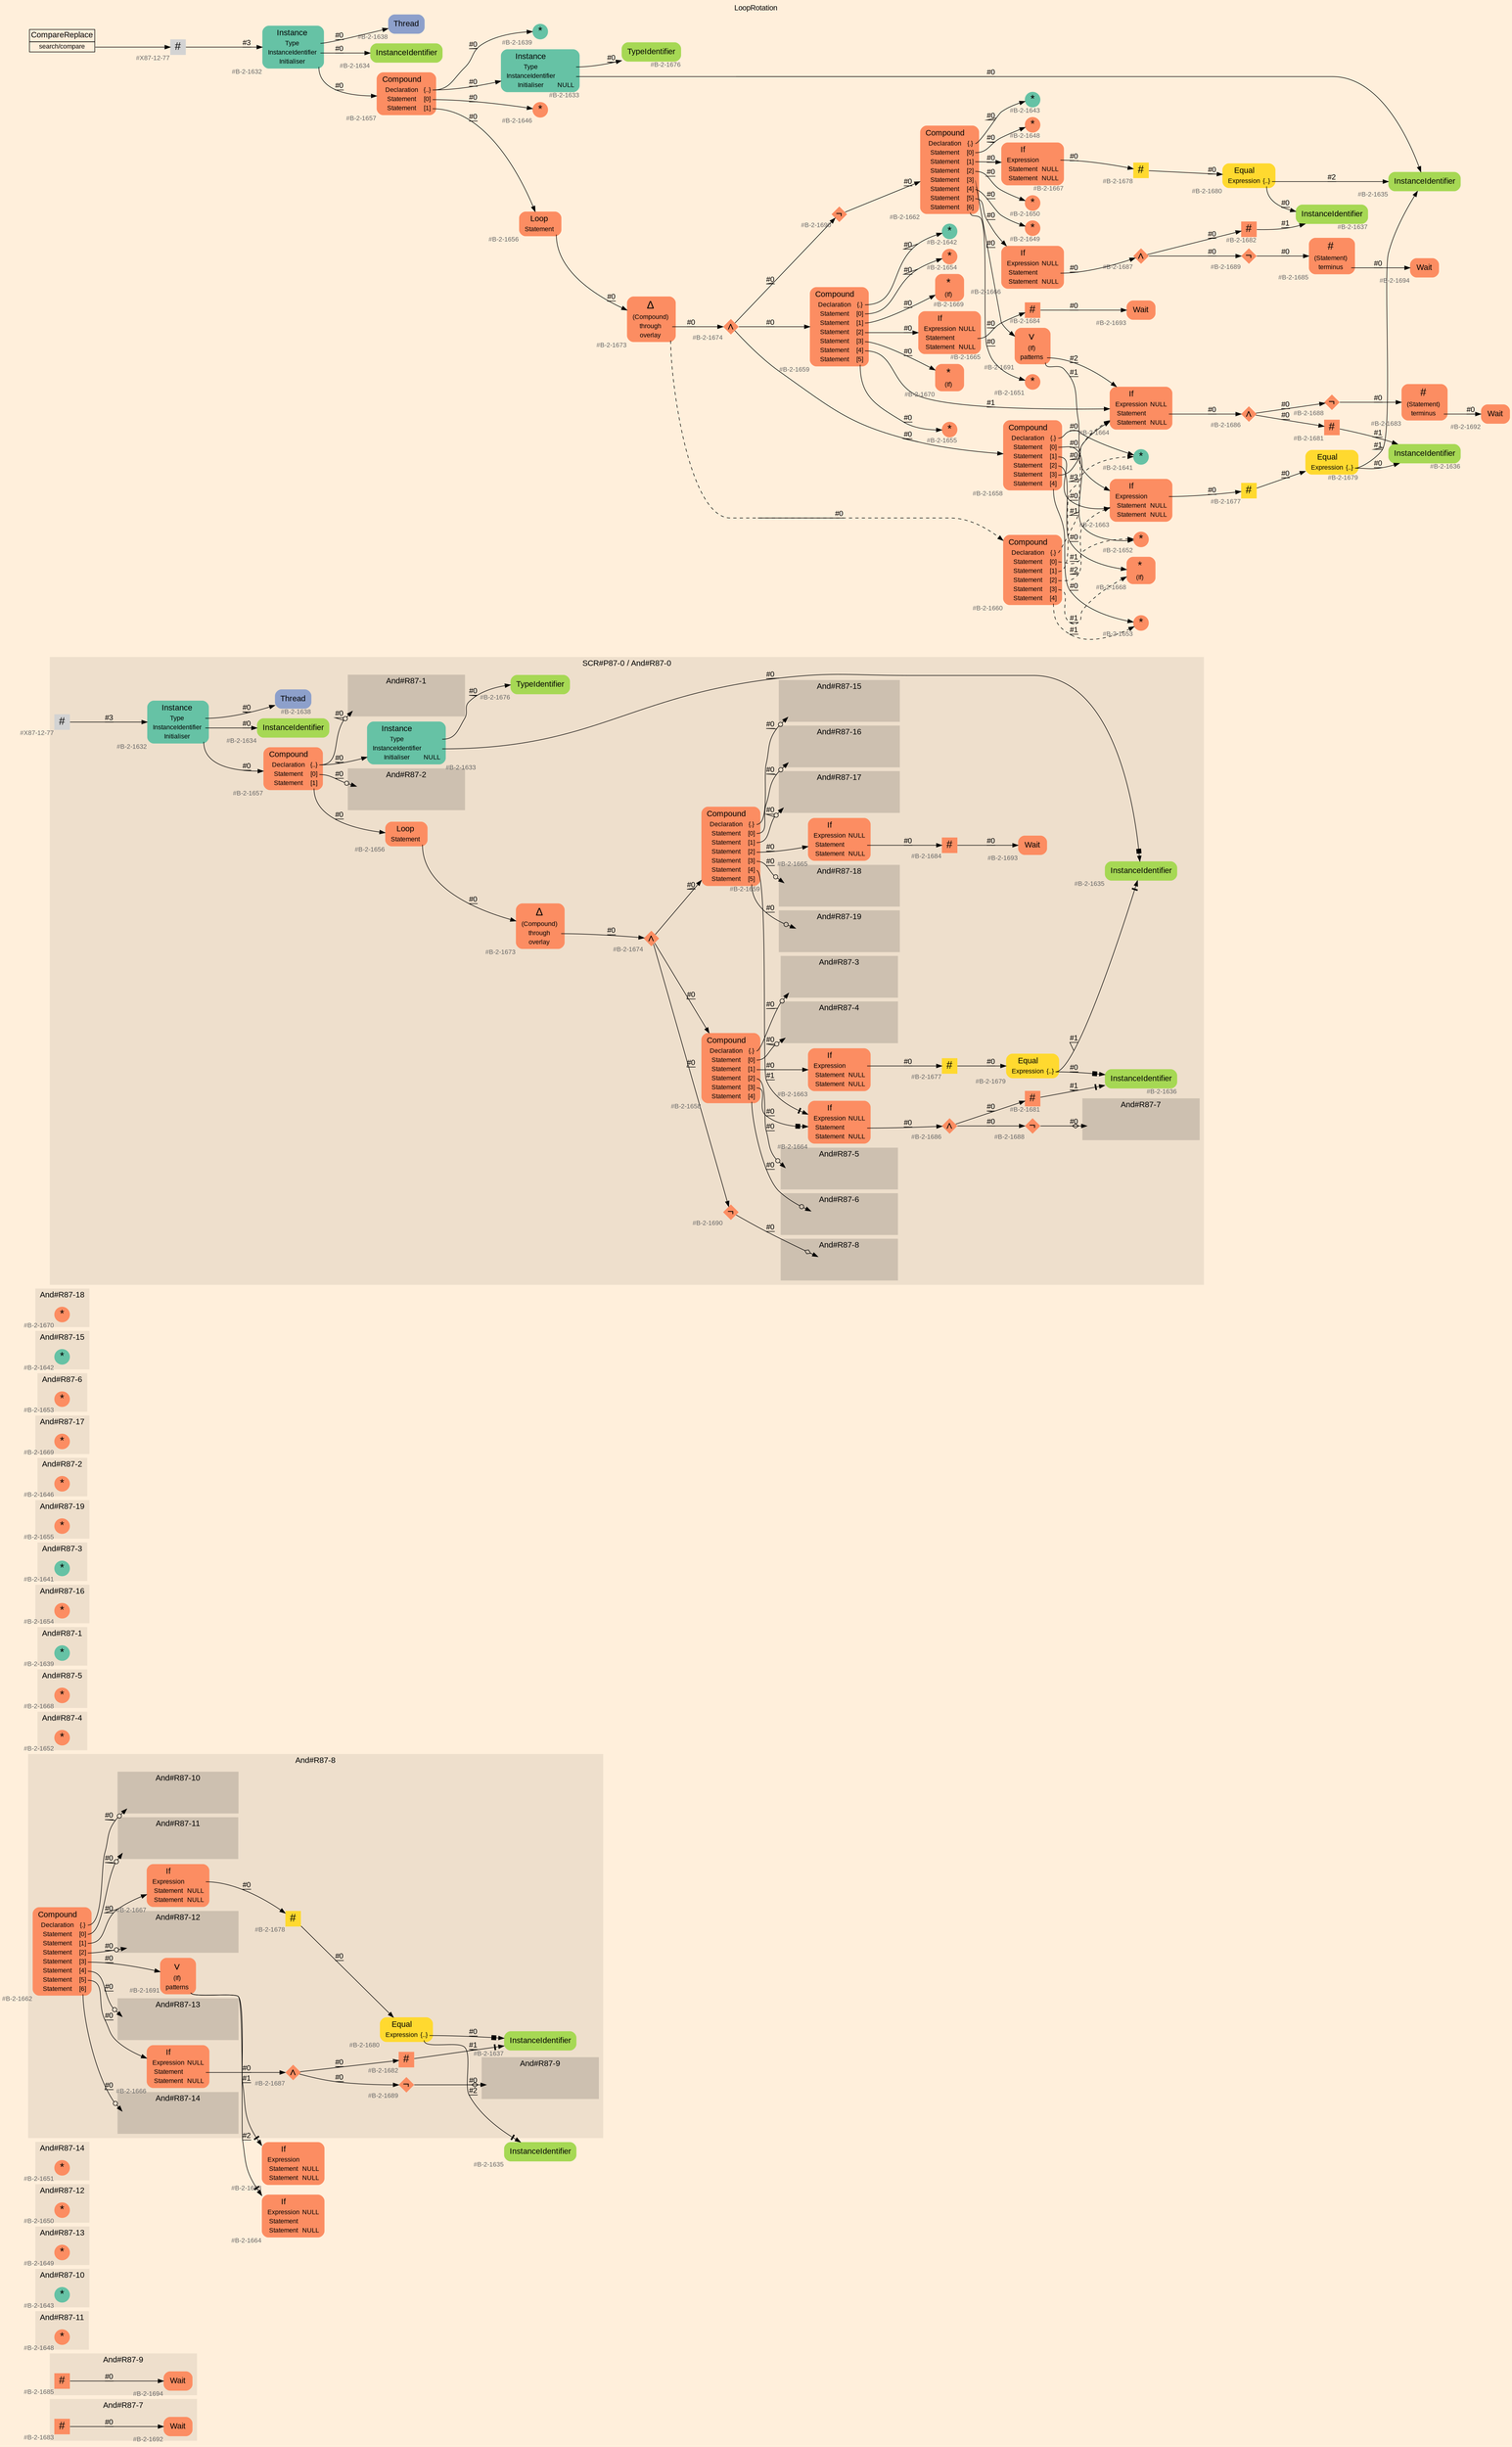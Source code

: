 digraph "LoopRotation" {
label = "LoopRotation"
labelloc = t
graph [
    rankdir = "LR"
    ranksep = 0.3
    bgcolor = antiquewhite1
    color = black
    fontcolor = black
    fontname = "Arial"
];
node [
    fontname = "Arial"
];
edge [
    fontname = "Arial"
];

// -------------------- figure And#R87-7 --------------------
// -------- region And#R87-7 ----------
subgraph "clusterAnd#R87-7" {
    label = "And#R87-7"
    style = "filled"
    color = antiquewhite2
    fontsize = "15"
    // -------- block And#R87-7/#B-2-1692 ----------
    "And#R87-7/#B-2-1692" [
        fillcolor = "/set28/2"
        xlabel = "#B-2-1692"
        fontsize = "12"
        fontcolor = grey40
        shape = "plaintext"
        label = <<TABLE BORDER="0" CELLBORDER="0" CELLSPACING="0">
         <TR><TD><FONT COLOR="black" POINT-SIZE="15">Wait</FONT></TD></TR>
        </TABLE>>
        style = "rounded,filled"
    ];
    
    // -------- block And#R87-7/#B-2-1683 ----------
    "And#R87-7/#B-2-1683" [
        fillcolor = "/set28/2"
        xlabel = "#B-2-1683"
        fontsize = "12"
        fontcolor = grey40
        shape = "square"
        label = <<FONT COLOR="black" POINT-SIZE="20">#</FONT>>
        style = "filled"
        penwidth = 0.0
        fixedsize = true
        width = 0.4
        height = 0.4
    ];
    
}

"And#R87-7/#B-2-1683" -> "And#R87-7/#B-2-1692" [
    label = "#0"
    decorate = true
    color = black
    fontcolor = black
];


// -------------------- figure And#R87-9 --------------------
// -------- region And#R87-9 ----------
subgraph "clusterAnd#R87-9" {
    label = "And#R87-9"
    style = "filled"
    color = antiquewhite2
    fontsize = "15"
    // -------- block And#R87-9/#B-2-1694 ----------
    "And#R87-9/#B-2-1694" [
        fillcolor = "/set28/2"
        xlabel = "#B-2-1694"
        fontsize = "12"
        fontcolor = grey40
        shape = "plaintext"
        label = <<TABLE BORDER="0" CELLBORDER="0" CELLSPACING="0">
         <TR><TD><FONT COLOR="black" POINT-SIZE="15">Wait</FONT></TD></TR>
        </TABLE>>
        style = "rounded,filled"
    ];
    
    // -------- block And#R87-9/#B-2-1685 ----------
    "And#R87-9/#B-2-1685" [
        fillcolor = "/set28/2"
        xlabel = "#B-2-1685"
        fontsize = "12"
        fontcolor = grey40
        shape = "square"
        label = <<FONT COLOR="black" POINT-SIZE="20">#</FONT>>
        style = "filled"
        penwidth = 0.0
        fixedsize = true
        width = 0.4
        height = 0.4
    ];
    
}

"And#R87-9/#B-2-1685" -> "And#R87-9/#B-2-1694" [
    label = "#0"
    decorate = true
    color = black
    fontcolor = black
];


// -------------------- figure And#R87-11 --------------------
// -------- region And#R87-11 ----------
subgraph "clusterAnd#R87-11" {
    label = "And#R87-11"
    style = "filled"
    color = antiquewhite2
    fontsize = "15"
    // -------- block And#R87-11/#B-2-1648 ----------
    "And#R87-11/#B-2-1648" [
        fillcolor = "/set28/2"
        xlabel = "#B-2-1648"
        fontsize = "12"
        fontcolor = grey40
        shape = "circle"
        label = <<FONT COLOR="black" POINT-SIZE="20">*</FONT>>
        style = "filled"
        penwidth = 0.0
        fixedsize = true
        width = 0.4
        height = 0.4
    ];
    
}


// -------------------- figure And#R87-10 --------------------
// -------- region And#R87-10 ----------
subgraph "clusterAnd#R87-10" {
    label = "And#R87-10"
    style = "filled"
    color = antiquewhite2
    fontsize = "15"
    // -------- block And#R87-10/#B-2-1643 ----------
    "And#R87-10/#B-2-1643" [
        fillcolor = "/set28/1"
        xlabel = "#B-2-1643"
        fontsize = "12"
        fontcolor = grey40
        shape = "circle"
        label = <<FONT COLOR="black" POINT-SIZE="20">*</FONT>>
        style = "filled"
        penwidth = 0.0
        fixedsize = true
        width = 0.4
        height = 0.4
    ];
    
}


// -------------------- figure And#R87-13 --------------------
// -------- region And#R87-13 ----------
subgraph "clusterAnd#R87-13" {
    label = "And#R87-13"
    style = "filled"
    color = antiquewhite2
    fontsize = "15"
    // -------- block And#R87-13/#B-2-1649 ----------
    "And#R87-13/#B-2-1649" [
        fillcolor = "/set28/2"
        xlabel = "#B-2-1649"
        fontsize = "12"
        fontcolor = grey40
        shape = "circle"
        label = <<FONT COLOR="black" POINT-SIZE="20">*</FONT>>
        style = "filled"
        penwidth = 0.0
        fixedsize = true
        width = 0.4
        height = 0.4
    ];
    
}


// -------------------- figure And#R87-12 --------------------
// -------- region And#R87-12 ----------
subgraph "clusterAnd#R87-12" {
    label = "And#R87-12"
    style = "filled"
    color = antiquewhite2
    fontsize = "15"
    // -------- block And#R87-12/#B-2-1650 ----------
    "And#R87-12/#B-2-1650" [
        fillcolor = "/set28/2"
        xlabel = "#B-2-1650"
        fontsize = "12"
        fontcolor = grey40
        shape = "circle"
        label = <<FONT COLOR="black" POINT-SIZE="20">*</FONT>>
        style = "filled"
        penwidth = 0.0
        fixedsize = true
        width = 0.4
        height = 0.4
    ];
    
}


// -------------------- figure And#R87-14 --------------------
// -------- region And#R87-14 ----------
subgraph "clusterAnd#R87-14" {
    label = "And#R87-14"
    style = "filled"
    color = antiquewhite2
    fontsize = "15"
    // -------- block And#R87-14/#B-2-1651 ----------
    "And#R87-14/#B-2-1651" [
        fillcolor = "/set28/2"
        xlabel = "#B-2-1651"
        fontsize = "12"
        fontcolor = grey40
        shape = "circle"
        label = <<FONT COLOR="black" POINT-SIZE="20">*</FONT>>
        style = "filled"
        penwidth = 0.0
        fixedsize = true
        width = 0.4
        height = 0.4
    ];
    
}


// -------------------- figure And#R87-8 --------------------
// -------- region And#R87-8 ----------
subgraph "clusterAnd#R87-8" {
    label = "And#R87-8"
    style = "filled"
    color = antiquewhite2
    fontsize = "15"
    // -------- block And#R87-8/#B-2-1678 ----------
    "And#R87-8/#B-2-1678" [
        fillcolor = "/set28/6"
        xlabel = "#B-2-1678"
        fontsize = "12"
        fontcolor = grey40
        shape = "square"
        label = <<FONT COLOR="black" POINT-SIZE="20">#</FONT>>
        style = "filled"
        penwidth = 0.0
        fixedsize = true
        width = 0.4
        height = 0.4
    ];
    
    // -------- block And#R87-8/#B-2-1687 ----------
    "And#R87-8/#B-2-1687" [
        fillcolor = "/set28/2"
        xlabel = "#B-2-1687"
        fontsize = "12"
        fontcolor = grey40
        shape = "diamond"
        label = <<FONT COLOR="black" POINT-SIZE="20">∧</FONT>>
        style = "filled"
        penwidth = 0.0
        fixedsize = true
        width = 0.4
        height = 0.4
    ];
    
    // -------- block And#R87-8/#B-2-1680 ----------
    "And#R87-8/#B-2-1680" [
        fillcolor = "/set28/6"
        xlabel = "#B-2-1680"
        fontsize = "12"
        fontcolor = grey40
        shape = "plaintext"
        label = <<TABLE BORDER="0" CELLBORDER="0" CELLSPACING="0">
         <TR><TD><FONT COLOR="black" POINT-SIZE="15">Equal</FONT></TD></TR>
         <TR><TD><FONT COLOR="black" POINT-SIZE="12">Expression</FONT></TD><TD PORT="port0"><FONT COLOR="black" POINT-SIZE="12">{..}</FONT></TD></TR>
        </TABLE>>
        style = "rounded,filled"
    ];
    
    // -------- block And#R87-8/#B-2-1666 ----------
    "And#R87-8/#B-2-1666" [
        fillcolor = "/set28/2"
        xlabel = "#B-2-1666"
        fontsize = "12"
        fontcolor = grey40
        shape = "plaintext"
        label = <<TABLE BORDER="0" CELLBORDER="0" CELLSPACING="0">
         <TR><TD><FONT COLOR="black" POINT-SIZE="15">If</FONT></TD></TR>
         <TR><TD><FONT COLOR="black" POINT-SIZE="12">Expression</FONT></TD><TD PORT="port0"><FONT COLOR="black" POINT-SIZE="12">NULL</FONT></TD></TR>
         <TR><TD><FONT COLOR="black" POINT-SIZE="12">Statement</FONT></TD><TD PORT="port1"></TD></TR>
         <TR><TD><FONT COLOR="black" POINT-SIZE="12">Statement</FONT></TD><TD PORT="port2"><FONT COLOR="black" POINT-SIZE="12">NULL</FONT></TD></TR>
        </TABLE>>
        style = "rounded,filled"
    ];
    
    // -------- block And#R87-8/#B-2-1691 ----------
    "And#R87-8/#B-2-1691" [
        fillcolor = "/set28/2"
        xlabel = "#B-2-1691"
        fontsize = "12"
        fontcolor = grey40
        shape = "plaintext"
        label = <<TABLE BORDER="0" CELLBORDER="0" CELLSPACING="0">
         <TR><TD><FONT COLOR="black" POINT-SIZE="20">∨</FONT></TD></TR>
         <TR><TD><FONT COLOR="black" POINT-SIZE="12">(If)</FONT></TD><TD PORT="port0"></TD></TR>
         <TR><TD><FONT COLOR="black" POINT-SIZE="12">patterns</FONT></TD><TD PORT="port1"></TD></TR>
        </TABLE>>
        style = "rounded,filled"
    ];
    
    // -------- block And#R87-8/#B-2-1689 ----------
    "And#R87-8/#B-2-1689" [
        fillcolor = "/set28/2"
        xlabel = "#B-2-1689"
        fontsize = "12"
        fontcolor = grey40
        shape = "diamond"
        label = <<FONT COLOR="black" POINT-SIZE="20">¬</FONT>>
        style = "filled"
        penwidth = 0.0
        fixedsize = true
        width = 0.4
        height = 0.4
    ];
    
    // -------- block And#R87-8/#B-2-1662 ----------
    "And#R87-8/#B-2-1662" [
        fillcolor = "/set28/2"
        xlabel = "#B-2-1662"
        fontsize = "12"
        fontcolor = grey40
        shape = "plaintext"
        label = <<TABLE BORDER="0" CELLBORDER="0" CELLSPACING="0">
         <TR><TD><FONT COLOR="black" POINT-SIZE="15">Compound</FONT></TD></TR>
         <TR><TD><FONT COLOR="black" POINT-SIZE="12">Declaration</FONT></TD><TD PORT="port0"><FONT COLOR="black" POINT-SIZE="12">{.}</FONT></TD></TR>
         <TR><TD><FONT COLOR="black" POINT-SIZE="12">Statement</FONT></TD><TD PORT="port1"><FONT COLOR="black" POINT-SIZE="12">[0]</FONT></TD></TR>
         <TR><TD><FONT COLOR="black" POINT-SIZE="12">Statement</FONT></TD><TD PORT="port2"><FONT COLOR="black" POINT-SIZE="12">[1]</FONT></TD></TR>
         <TR><TD><FONT COLOR="black" POINT-SIZE="12">Statement</FONT></TD><TD PORT="port3"><FONT COLOR="black" POINT-SIZE="12">[2]</FONT></TD></TR>
         <TR><TD><FONT COLOR="black" POINT-SIZE="12">Statement</FONT></TD><TD PORT="port4"><FONT COLOR="black" POINT-SIZE="12">[3]</FONT></TD></TR>
         <TR><TD><FONT COLOR="black" POINT-SIZE="12">Statement</FONT></TD><TD PORT="port5"><FONT COLOR="black" POINT-SIZE="12">[4]</FONT></TD></TR>
         <TR><TD><FONT COLOR="black" POINT-SIZE="12">Statement</FONT></TD><TD PORT="port6"><FONT COLOR="black" POINT-SIZE="12">[5]</FONT></TD></TR>
         <TR><TD><FONT COLOR="black" POINT-SIZE="12">Statement</FONT></TD><TD PORT="port7"><FONT COLOR="black" POINT-SIZE="12">[6]</FONT></TD></TR>
        </TABLE>>
        style = "rounded,filled"
    ];
    
    // -------- block And#R87-8/#B-2-1637 ----------
    "And#R87-8/#B-2-1637" [
        fillcolor = "/set28/5"
        xlabel = "#B-2-1637"
        fontsize = "12"
        fontcolor = grey40
        shape = "plaintext"
        label = <<TABLE BORDER="0" CELLBORDER="0" CELLSPACING="0">
         <TR><TD><FONT COLOR="black" POINT-SIZE="15">InstanceIdentifier</FONT></TD></TR>
        </TABLE>>
        style = "rounded,filled"
    ];
    
    // -------- block And#R87-8/#B-2-1682 ----------
    "And#R87-8/#B-2-1682" [
        fillcolor = "/set28/2"
        xlabel = "#B-2-1682"
        fontsize = "12"
        fontcolor = grey40
        shape = "square"
        label = <<FONT COLOR="black" POINT-SIZE="20">#</FONT>>
        style = "filled"
        penwidth = 0.0
        fixedsize = true
        width = 0.4
        height = 0.4
    ];
    
    // -------- block And#R87-8/#B-2-1667 ----------
    "And#R87-8/#B-2-1667" [
        fillcolor = "/set28/2"
        xlabel = "#B-2-1667"
        fontsize = "12"
        fontcolor = grey40
        shape = "plaintext"
        label = <<TABLE BORDER="0" CELLBORDER="0" CELLSPACING="0">
         <TR><TD><FONT COLOR="black" POINT-SIZE="15">If</FONT></TD></TR>
         <TR><TD><FONT COLOR="black" POINT-SIZE="12">Expression</FONT></TD><TD PORT="port0"></TD></TR>
         <TR><TD><FONT COLOR="black" POINT-SIZE="12">Statement</FONT></TD><TD PORT="port1"><FONT COLOR="black" POINT-SIZE="12">NULL</FONT></TD></TR>
         <TR><TD><FONT COLOR="black" POINT-SIZE="12">Statement</FONT></TD><TD PORT="port2"><FONT COLOR="black" POINT-SIZE="12">NULL</FONT></TD></TR>
        </TABLE>>
        style = "rounded,filled"
    ];
    
    // -------- region And#R87-8/And#R87-9 ----------
    subgraph "clusterAnd#R87-8/And#R87-9" {
        label = "And#R87-9"
        style = "filled"
        color = antiquewhite3
        fontsize = "15"
        // -------- block And#R87-8/And#R87-9/#B-2-1685 ----------
        "And#R87-8/And#R87-9/#B-2-1685" [
            fillcolor = "/set28/2"
            xlabel = "#B-2-1685"
            fontsize = "12"
            fontcolor = grey40
            shape = "none"
            style = "invisible"
        ];
        
    }
    
    // -------- region And#R87-8/And#R87-10 ----------
    subgraph "clusterAnd#R87-8/And#R87-10" {
        label = "And#R87-10"
        style = "filled"
        color = antiquewhite3
        fontsize = "15"
        // -------- block And#R87-8/And#R87-10/#B-2-1643 ----------
        "And#R87-8/And#R87-10/#B-2-1643" [
            fillcolor = "/set28/1"
            xlabel = "#B-2-1643"
            fontsize = "12"
            fontcolor = grey40
            shape = "none"
            style = "invisible"
        ];
        
    }
    
    // -------- region And#R87-8/And#R87-11 ----------
    subgraph "clusterAnd#R87-8/And#R87-11" {
        label = "And#R87-11"
        style = "filled"
        color = antiquewhite3
        fontsize = "15"
        // -------- block And#R87-8/And#R87-11/#B-2-1648 ----------
        "And#R87-8/And#R87-11/#B-2-1648" [
            fillcolor = "/set28/2"
            xlabel = "#B-2-1648"
            fontsize = "12"
            fontcolor = grey40
            shape = "none"
            style = "invisible"
        ];
        
    }
    
    // -------- region And#R87-8/And#R87-12 ----------
    subgraph "clusterAnd#R87-8/And#R87-12" {
        label = "And#R87-12"
        style = "filled"
        color = antiquewhite3
        fontsize = "15"
        // -------- block And#R87-8/And#R87-12/#B-2-1650 ----------
        "And#R87-8/And#R87-12/#B-2-1650" [
            fillcolor = "/set28/2"
            xlabel = "#B-2-1650"
            fontsize = "12"
            fontcolor = grey40
            shape = "none"
            style = "invisible"
        ];
        
    }
    
    // -------- region And#R87-8/And#R87-13 ----------
    subgraph "clusterAnd#R87-8/And#R87-13" {
        label = "And#R87-13"
        style = "filled"
        color = antiquewhite3
        fontsize = "15"
        // -------- block And#R87-8/And#R87-13/#B-2-1649 ----------
        "And#R87-8/And#R87-13/#B-2-1649" [
            fillcolor = "/set28/2"
            xlabel = "#B-2-1649"
            fontsize = "12"
            fontcolor = grey40
            shape = "none"
            style = "invisible"
        ];
        
    }
    
    // -------- region And#R87-8/And#R87-14 ----------
    subgraph "clusterAnd#R87-8/And#R87-14" {
        label = "And#R87-14"
        style = "filled"
        color = antiquewhite3
        fontsize = "15"
        // -------- block And#R87-8/And#R87-14/#B-2-1651 ----------
        "And#R87-8/And#R87-14/#B-2-1651" [
            fillcolor = "/set28/2"
            xlabel = "#B-2-1651"
            fontsize = "12"
            fontcolor = grey40
            shape = "none"
            style = "invisible"
        ];
        
    }
    
}

// -------- block And#R87-8/#B-2-1663 ----------
"And#R87-8/#B-2-1663" [
    fillcolor = "/set28/2"
    xlabel = "#B-2-1663"
    fontsize = "12"
    fontcolor = grey40
    shape = "plaintext"
    label = <<TABLE BORDER="0" CELLBORDER="0" CELLSPACING="0">
     <TR><TD><FONT COLOR="black" POINT-SIZE="15">If</FONT></TD></TR>
     <TR><TD><FONT COLOR="black" POINT-SIZE="12">Expression</FONT></TD><TD PORT="port0"></TD></TR>
     <TR><TD><FONT COLOR="black" POINT-SIZE="12">Statement</FONT></TD><TD PORT="port1"><FONT COLOR="black" POINT-SIZE="12">NULL</FONT></TD></TR>
     <TR><TD><FONT COLOR="black" POINT-SIZE="12">Statement</FONT></TD><TD PORT="port2"><FONT COLOR="black" POINT-SIZE="12">NULL</FONT></TD></TR>
    </TABLE>>
    style = "rounded,filled"
];

// -------- block And#R87-8/#B-2-1664 ----------
"And#R87-8/#B-2-1664" [
    fillcolor = "/set28/2"
    xlabel = "#B-2-1664"
    fontsize = "12"
    fontcolor = grey40
    shape = "plaintext"
    label = <<TABLE BORDER="0" CELLBORDER="0" CELLSPACING="0">
     <TR><TD><FONT COLOR="black" POINT-SIZE="15">If</FONT></TD></TR>
     <TR><TD><FONT COLOR="black" POINT-SIZE="12">Expression</FONT></TD><TD PORT="port0"><FONT COLOR="black" POINT-SIZE="12">NULL</FONT></TD></TR>
     <TR><TD><FONT COLOR="black" POINT-SIZE="12">Statement</FONT></TD><TD PORT="port1"></TD></TR>
     <TR><TD><FONT COLOR="black" POINT-SIZE="12">Statement</FONT></TD><TD PORT="port2"><FONT COLOR="black" POINT-SIZE="12">NULL</FONT></TD></TR>
    </TABLE>>
    style = "rounded,filled"
];

// -------- block And#R87-8/#B-2-1635 ----------
"And#R87-8/#B-2-1635" [
    fillcolor = "/set28/5"
    xlabel = "#B-2-1635"
    fontsize = "12"
    fontcolor = grey40
    shape = "plaintext"
    label = <<TABLE BORDER="0" CELLBORDER="0" CELLSPACING="0">
     <TR><TD><FONT COLOR="black" POINT-SIZE="15">InstanceIdentifier</FONT></TD></TR>
    </TABLE>>
    style = "rounded,filled"
];

"And#R87-8/#B-2-1678" -> "And#R87-8/#B-2-1680" [
    label = "#0"
    decorate = true
    color = black
    fontcolor = black
];

"And#R87-8/#B-2-1687" -> "And#R87-8/#B-2-1682" [
    label = "#0"
    decorate = true
    color = black
    fontcolor = black
];

"And#R87-8/#B-2-1687" -> "And#R87-8/#B-2-1689" [
    label = "#0"
    decorate = true
    color = black
    fontcolor = black
];

"And#R87-8/#B-2-1680":port0 -> "And#R87-8/#B-2-1635" [
    arrowhead="normalnonetee"
    label = "#2"
    decorate = true
    color = black
    fontcolor = black
];

"And#R87-8/#B-2-1680":port0 -> "And#R87-8/#B-2-1637" [
    arrowhead="normalnonebox"
    label = "#0"
    decorate = true
    color = black
    fontcolor = black
];

"And#R87-8/#B-2-1666":port1 -> "And#R87-8/#B-2-1687" [
    label = "#0"
    decorate = true
    color = black
    fontcolor = black
];

"And#R87-8/#B-2-1691":port1 -> "And#R87-8/#B-2-1663" [
    arrowhead="normalnonetee"
    label = "#1"
    decorate = true
    color = black
    fontcolor = black
];

"And#R87-8/#B-2-1691":port1 -> "And#R87-8/#B-2-1664" [
    arrowhead="normalnonetee"
    label = "#2"
    decorate = true
    color = black
    fontcolor = black
];

"And#R87-8/#B-2-1689" -> "And#R87-8/And#R87-9/#B-2-1685" [
    arrowhead="normalnoneodiamond"
    label = "#0"
    decorate = true
    color = black
    fontcolor = black
];

"And#R87-8/#B-2-1662":port0 -> "And#R87-8/And#R87-10/#B-2-1643" [
    arrowhead="normalnoneodot"
    label = "#0"
    decorate = true
    color = black
    fontcolor = black
];

"And#R87-8/#B-2-1662":port1 -> "And#R87-8/And#R87-11/#B-2-1648" [
    arrowhead="normalnoneodot"
    label = "#0"
    decorate = true
    color = black
    fontcolor = black
];

"And#R87-8/#B-2-1662":port2 -> "And#R87-8/#B-2-1667" [
    label = "#0"
    decorate = true
    color = black
    fontcolor = black
];

"And#R87-8/#B-2-1662":port3 -> "And#R87-8/And#R87-12/#B-2-1650" [
    arrowhead="normalnoneodot"
    label = "#0"
    decorate = true
    color = black
    fontcolor = black
];

"And#R87-8/#B-2-1662":port4 -> "And#R87-8/#B-2-1691" [
    label = "#0"
    decorate = true
    color = black
    fontcolor = black
];

"And#R87-8/#B-2-1662":port5 -> "And#R87-8/And#R87-13/#B-2-1649" [
    arrowhead="normalnoneodot"
    label = "#0"
    decorate = true
    color = black
    fontcolor = black
];

"And#R87-8/#B-2-1662":port6 -> "And#R87-8/#B-2-1666" [
    label = "#0"
    decorate = true
    color = black
    fontcolor = black
];

"And#R87-8/#B-2-1662":port7 -> "And#R87-8/And#R87-14/#B-2-1651" [
    arrowhead="normalnoneodot"
    label = "#0"
    decorate = true
    color = black
    fontcolor = black
];

"And#R87-8/#B-2-1682" -> "And#R87-8/#B-2-1637" [
    arrowhead="normalnonetee"
    label = "#1"
    decorate = true
    color = black
    fontcolor = black
];

"And#R87-8/#B-2-1667":port0 -> "And#R87-8/#B-2-1678" [
    label = "#0"
    decorate = true
    color = black
    fontcolor = black
];


// -------------------- figure And#R87-4 --------------------
// -------- region And#R87-4 ----------
subgraph "clusterAnd#R87-4" {
    label = "And#R87-4"
    style = "filled"
    color = antiquewhite2
    fontsize = "15"
    // -------- block And#R87-4/#B-2-1652 ----------
    "And#R87-4/#B-2-1652" [
        fillcolor = "/set28/2"
        xlabel = "#B-2-1652"
        fontsize = "12"
        fontcolor = grey40
        shape = "circle"
        label = <<FONT COLOR="black" POINT-SIZE="20">*</FONT>>
        style = "filled"
        penwidth = 0.0
        fixedsize = true
        width = 0.4
        height = 0.4
    ];
    
}


// -------------------- figure And#R87-5 --------------------
// -------- region And#R87-5 ----------
subgraph "clusterAnd#R87-5" {
    label = "And#R87-5"
    style = "filled"
    color = antiquewhite2
    fontsize = "15"
    // -------- block And#R87-5/#B-2-1668 ----------
    "And#R87-5/#B-2-1668" [
        fillcolor = "/set28/2"
        xlabel = "#B-2-1668"
        fontsize = "12"
        fontcolor = grey40
        shape = "circle"
        label = <<FONT COLOR="black" POINT-SIZE="20">*</FONT>>
        style = "filled"
        penwidth = 0.0
        fixedsize = true
        width = 0.4
        height = 0.4
    ];
    
}


// -------------------- figure And#R87-1 --------------------
// -------- region And#R87-1 ----------
subgraph "clusterAnd#R87-1" {
    label = "And#R87-1"
    style = "filled"
    color = antiquewhite2
    fontsize = "15"
    // -------- block And#R87-1/#B-2-1639 ----------
    "And#R87-1/#B-2-1639" [
        fillcolor = "/set28/1"
        xlabel = "#B-2-1639"
        fontsize = "12"
        fontcolor = grey40
        shape = "circle"
        label = <<FONT COLOR="black" POINT-SIZE="20">*</FONT>>
        style = "filled"
        penwidth = 0.0
        fixedsize = true
        width = 0.4
        height = 0.4
    ];
    
}


// -------------------- figure And#R87-16 --------------------
// -------- region And#R87-16 ----------
subgraph "clusterAnd#R87-16" {
    label = "And#R87-16"
    style = "filled"
    color = antiquewhite2
    fontsize = "15"
    // -------- block And#R87-16/#B-2-1654 ----------
    "And#R87-16/#B-2-1654" [
        fillcolor = "/set28/2"
        xlabel = "#B-2-1654"
        fontsize = "12"
        fontcolor = grey40
        shape = "circle"
        label = <<FONT COLOR="black" POINT-SIZE="20">*</FONT>>
        style = "filled"
        penwidth = 0.0
        fixedsize = true
        width = 0.4
        height = 0.4
    ];
    
}


// -------------------- figure And#R87-3 --------------------
// -------- region And#R87-3 ----------
subgraph "clusterAnd#R87-3" {
    label = "And#R87-3"
    style = "filled"
    color = antiquewhite2
    fontsize = "15"
    // -------- block And#R87-3/#B-2-1641 ----------
    "And#R87-3/#B-2-1641" [
        fillcolor = "/set28/1"
        xlabel = "#B-2-1641"
        fontsize = "12"
        fontcolor = grey40
        shape = "circle"
        label = <<FONT COLOR="black" POINT-SIZE="20">*</FONT>>
        style = "filled"
        penwidth = 0.0
        fixedsize = true
        width = 0.4
        height = 0.4
    ];
    
}


// -------------------- figure And#R87-19 --------------------
// -------- region And#R87-19 ----------
subgraph "clusterAnd#R87-19" {
    label = "And#R87-19"
    style = "filled"
    color = antiquewhite2
    fontsize = "15"
    // -------- block And#R87-19/#B-2-1655 ----------
    "And#R87-19/#B-2-1655" [
        fillcolor = "/set28/2"
        xlabel = "#B-2-1655"
        fontsize = "12"
        fontcolor = grey40
        shape = "circle"
        label = <<FONT COLOR="black" POINT-SIZE="20">*</FONT>>
        style = "filled"
        penwidth = 0.0
        fixedsize = true
        width = 0.4
        height = 0.4
    ];
    
}


// -------------------- figure And#R87-2 --------------------
// -------- region And#R87-2 ----------
subgraph "clusterAnd#R87-2" {
    label = "And#R87-2"
    style = "filled"
    color = antiquewhite2
    fontsize = "15"
    // -------- block And#R87-2/#B-2-1646 ----------
    "And#R87-2/#B-2-1646" [
        fillcolor = "/set28/2"
        xlabel = "#B-2-1646"
        fontsize = "12"
        fontcolor = grey40
        shape = "circle"
        label = <<FONT COLOR="black" POINT-SIZE="20">*</FONT>>
        style = "filled"
        penwidth = 0.0
        fixedsize = true
        width = 0.4
        height = 0.4
    ];
    
}


// -------------------- figure And#R87-17 --------------------
// -------- region And#R87-17 ----------
subgraph "clusterAnd#R87-17" {
    label = "And#R87-17"
    style = "filled"
    color = antiquewhite2
    fontsize = "15"
    // -------- block And#R87-17/#B-2-1669 ----------
    "And#R87-17/#B-2-1669" [
        fillcolor = "/set28/2"
        xlabel = "#B-2-1669"
        fontsize = "12"
        fontcolor = grey40
        shape = "circle"
        label = <<FONT COLOR="black" POINT-SIZE="20">*</FONT>>
        style = "filled"
        penwidth = 0.0
        fixedsize = true
        width = 0.4
        height = 0.4
    ];
    
}


// -------------------- figure And#R87-6 --------------------
// -------- region And#R87-6 ----------
subgraph "clusterAnd#R87-6" {
    label = "And#R87-6"
    style = "filled"
    color = antiquewhite2
    fontsize = "15"
    // -------- block And#R87-6/#B-2-1653 ----------
    "And#R87-6/#B-2-1653" [
        fillcolor = "/set28/2"
        xlabel = "#B-2-1653"
        fontsize = "12"
        fontcolor = grey40
        shape = "circle"
        label = <<FONT COLOR="black" POINT-SIZE="20">*</FONT>>
        style = "filled"
        penwidth = 0.0
        fixedsize = true
        width = 0.4
        height = 0.4
    ];
    
}


// -------------------- figure And#R87-15 --------------------
// -------- region And#R87-15 ----------
subgraph "clusterAnd#R87-15" {
    label = "And#R87-15"
    style = "filled"
    color = antiquewhite2
    fontsize = "15"
    // -------- block And#R87-15/#B-2-1642 ----------
    "And#R87-15/#B-2-1642" [
        fillcolor = "/set28/1"
        xlabel = "#B-2-1642"
        fontsize = "12"
        fontcolor = grey40
        shape = "circle"
        label = <<FONT COLOR="black" POINT-SIZE="20">*</FONT>>
        style = "filled"
        penwidth = 0.0
        fixedsize = true
        width = 0.4
        height = 0.4
    ];
    
}


// -------------------- figure And#R87-18 --------------------
// -------- region And#R87-18 ----------
subgraph "clusterAnd#R87-18" {
    label = "And#R87-18"
    style = "filled"
    color = antiquewhite2
    fontsize = "15"
    // -------- block And#R87-18/#B-2-1670 ----------
    "And#R87-18/#B-2-1670" [
        fillcolor = "/set28/2"
        xlabel = "#B-2-1670"
        fontsize = "12"
        fontcolor = grey40
        shape = "circle"
        label = <<FONT COLOR="black" POINT-SIZE="20">*</FONT>>
        style = "filled"
        penwidth = 0.0
        fixedsize = true
        width = 0.4
        height = 0.4
    ];
    
}


// -------------------- figure And#R87-0 --------------------
// -------- region And#R87-0 ----------
subgraph "clusterAnd#R87-0" {
    label = "SCR#P87-0 / And#R87-0"
    style = "filled"
    color = antiquewhite2
    fontsize = "15"
    // -------- block And#R87-0/#B-2-1688 ----------
    "And#R87-0/#B-2-1688" [
        fillcolor = "/set28/2"
        xlabel = "#B-2-1688"
        fontsize = "12"
        fontcolor = grey40
        shape = "diamond"
        label = <<FONT COLOR="black" POINT-SIZE="20">¬</FONT>>
        style = "filled"
        penwidth = 0.0
        fixedsize = true
        width = 0.4
        height = 0.4
    ];
    
    // -------- block And#R87-0/#B-2-1686 ----------
    "And#R87-0/#B-2-1686" [
        fillcolor = "/set28/2"
        xlabel = "#B-2-1686"
        fontsize = "12"
        fontcolor = grey40
        shape = "diamond"
        label = <<FONT COLOR="black" POINT-SIZE="20">∧</FONT>>
        style = "filled"
        penwidth = 0.0
        fixedsize = true
        width = 0.4
        height = 0.4
    ];
    
    // -------- block And#R87-0/#B-2-1638 ----------
    "And#R87-0/#B-2-1638" [
        fillcolor = "/set28/3"
        xlabel = "#B-2-1638"
        fontsize = "12"
        fontcolor = grey40
        shape = "plaintext"
        label = <<TABLE BORDER="0" CELLBORDER="0" CELLSPACING="0">
         <TR><TD><FONT COLOR="black" POINT-SIZE="15">Thread</FONT></TD></TR>
        </TABLE>>
        style = "rounded,filled"
    ];
    
    // -------- block And#R87-0/#B-2-1665 ----------
    "And#R87-0/#B-2-1665" [
        fillcolor = "/set28/2"
        xlabel = "#B-2-1665"
        fontsize = "12"
        fontcolor = grey40
        shape = "plaintext"
        label = <<TABLE BORDER="0" CELLBORDER="0" CELLSPACING="0">
         <TR><TD><FONT COLOR="black" POINT-SIZE="15">If</FONT></TD></TR>
         <TR><TD><FONT COLOR="black" POINT-SIZE="12">Expression</FONT></TD><TD PORT="port0"><FONT COLOR="black" POINT-SIZE="12">NULL</FONT></TD></TR>
         <TR><TD><FONT COLOR="black" POINT-SIZE="12">Statement</FONT></TD><TD PORT="port1"></TD></TR>
         <TR><TD><FONT COLOR="black" POINT-SIZE="12">Statement</FONT></TD><TD PORT="port2"><FONT COLOR="black" POINT-SIZE="12">NULL</FONT></TD></TR>
        </TABLE>>
        style = "rounded,filled"
    ];
    
    // -------- block And#R87-0/#B-2-1693 ----------
    "And#R87-0/#B-2-1693" [
        fillcolor = "/set28/2"
        xlabel = "#B-2-1693"
        fontsize = "12"
        fontcolor = grey40
        shape = "plaintext"
        label = <<TABLE BORDER="0" CELLBORDER="0" CELLSPACING="0">
         <TR><TD><FONT COLOR="black" POINT-SIZE="15">Wait</FONT></TD></TR>
        </TABLE>>
        style = "rounded,filled"
    ];
    
    // -------- block And#R87-0/#B-2-1681 ----------
    "And#R87-0/#B-2-1681" [
        fillcolor = "/set28/2"
        xlabel = "#B-2-1681"
        fontsize = "12"
        fontcolor = grey40
        shape = "square"
        label = <<FONT COLOR="black" POINT-SIZE="20">#</FONT>>
        style = "filled"
        penwidth = 0.0
        fixedsize = true
        width = 0.4
        height = 0.4
    ];
    
    // -------- block And#R87-0/#B-2-1664 ----------
    "And#R87-0/#B-2-1664" [
        fillcolor = "/set28/2"
        xlabel = "#B-2-1664"
        fontsize = "12"
        fontcolor = grey40
        shape = "plaintext"
        label = <<TABLE BORDER="0" CELLBORDER="0" CELLSPACING="0">
         <TR><TD><FONT COLOR="black" POINT-SIZE="15">If</FONT></TD></TR>
         <TR><TD><FONT COLOR="black" POINT-SIZE="12">Expression</FONT></TD><TD PORT="port0"><FONT COLOR="black" POINT-SIZE="12">NULL</FONT></TD></TR>
         <TR><TD><FONT COLOR="black" POINT-SIZE="12">Statement</FONT></TD><TD PORT="port1"></TD></TR>
         <TR><TD><FONT COLOR="black" POINT-SIZE="12">Statement</FONT></TD><TD PORT="port2"><FONT COLOR="black" POINT-SIZE="12">NULL</FONT></TD></TR>
        </TABLE>>
        style = "rounded,filled"
    ];
    
    // -------- block And#R87-0/#B-2-1684 ----------
    "And#R87-0/#B-2-1684" [
        fillcolor = "/set28/2"
        xlabel = "#B-2-1684"
        fontsize = "12"
        fontcolor = grey40
        shape = "square"
        label = <<FONT COLOR="black" POINT-SIZE="20">#</FONT>>
        style = "filled"
        penwidth = 0.0
        fixedsize = true
        width = 0.4
        height = 0.4
    ];
    
    // -------- block And#R87-0/#B-2-1677 ----------
    "And#R87-0/#B-2-1677" [
        fillcolor = "/set28/6"
        xlabel = "#B-2-1677"
        fontsize = "12"
        fontcolor = grey40
        shape = "square"
        label = <<FONT COLOR="black" POINT-SIZE="20">#</FONT>>
        style = "filled"
        penwidth = 0.0
        fixedsize = true
        width = 0.4
        height = 0.4
    ];
    
    // -------- block And#R87-0/#B-2-1659 ----------
    "And#R87-0/#B-2-1659" [
        fillcolor = "/set28/2"
        xlabel = "#B-2-1659"
        fontsize = "12"
        fontcolor = grey40
        shape = "plaintext"
        label = <<TABLE BORDER="0" CELLBORDER="0" CELLSPACING="0">
         <TR><TD><FONT COLOR="black" POINT-SIZE="15">Compound</FONT></TD></TR>
         <TR><TD><FONT COLOR="black" POINT-SIZE="12">Declaration</FONT></TD><TD PORT="port0"><FONT COLOR="black" POINT-SIZE="12">{.}</FONT></TD></TR>
         <TR><TD><FONT COLOR="black" POINT-SIZE="12">Statement</FONT></TD><TD PORT="port1"><FONT COLOR="black" POINT-SIZE="12">[0]</FONT></TD></TR>
         <TR><TD><FONT COLOR="black" POINT-SIZE="12">Statement</FONT></TD><TD PORT="port2"><FONT COLOR="black" POINT-SIZE="12">[1]</FONT></TD></TR>
         <TR><TD><FONT COLOR="black" POINT-SIZE="12">Statement</FONT></TD><TD PORT="port3"><FONT COLOR="black" POINT-SIZE="12">[2]</FONT></TD></TR>
         <TR><TD><FONT COLOR="black" POINT-SIZE="12">Statement</FONT></TD><TD PORT="port4"><FONT COLOR="black" POINT-SIZE="12">[3]</FONT></TD></TR>
         <TR><TD><FONT COLOR="black" POINT-SIZE="12">Statement</FONT></TD><TD PORT="port5"><FONT COLOR="black" POINT-SIZE="12">[4]</FONT></TD></TR>
         <TR><TD><FONT COLOR="black" POINT-SIZE="12">Statement</FONT></TD><TD PORT="port6"><FONT COLOR="black" POINT-SIZE="12">[5]</FONT></TD></TR>
        </TABLE>>
        style = "rounded,filled"
    ];
    
    // -------- block And#R87-0/#B-2-1633 ----------
    "And#R87-0/#B-2-1633" [
        fillcolor = "/set28/1"
        xlabel = "#B-2-1633"
        fontsize = "12"
        fontcolor = grey40
        shape = "plaintext"
        label = <<TABLE BORDER="0" CELLBORDER="0" CELLSPACING="0">
         <TR><TD><FONT COLOR="black" POINT-SIZE="15">Instance</FONT></TD></TR>
         <TR><TD><FONT COLOR="black" POINT-SIZE="12">Type</FONT></TD><TD PORT="port0"></TD></TR>
         <TR><TD><FONT COLOR="black" POINT-SIZE="12">InstanceIdentifier</FONT></TD><TD PORT="port1"></TD></TR>
         <TR><TD><FONT COLOR="black" POINT-SIZE="12">Initialiser</FONT></TD><TD PORT="port2"><FONT COLOR="black" POINT-SIZE="12">NULL</FONT></TD></TR>
        </TABLE>>
        style = "rounded,filled"
    ];
    
    // -------- block And#R87-0/#B-2-1674 ----------
    "And#R87-0/#B-2-1674" [
        fillcolor = "/set28/2"
        xlabel = "#B-2-1674"
        fontsize = "12"
        fontcolor = grey40
        shape = "diamond"
        label = <<FONT COLOR="black" POINT-SIZE="20">∧</FONT>>
        style = "filled"
        penwidth = 0.0
        fixedsize = true
        width = 0.4
        height = 0.4
    ];
    
    // -------- block And#R87-0/#B-2-1656 ----------
    "And#R87-0/#B-2-1656" [
        fillcolor = "/set28/2"
        xlabel = "#B-2-1656"
        fontsize = "12"
        fontcolor = grey40
        shape = "plaintext"
        label = <<TABLE BORDER="0" CELLBORDER="0" CELLSPACING="0">
         <TR><TD><FONT COLOR="black" POINT-SIZE="15">Loop</FONT></TD></TR>
         <TR><TD><FONT COLOR="black" POINT-SIZE="12">Statement</FONT></TD><TD PORT="port0"></TD></TR>
        </TABLE>>
        style = "rounded,filled"
    ];
    
    // -------- block And#R87-0/#B-2-1690 ----------
    "And#R87-0/#B-2-1690" [
        fillcolor = "/set28/2"
        xlabel = "#B-2-1690"
        fontsize = "12"
        fontcolor = grey40
        shape = "diamond"
        label = <<FONT COLOR="black" POINT-SIZE="20">¬</FONT>>
        style = "filled"
        penwidth = 0.0
        fixedsize = true
        width = 0.4
        height = 0.4
    ];
    
    // -------- block And#R87-0/#B-2-1634 ----------
    "And#R87-0/#B-2-1634" [
        fillcolor = "/set28/5"
        xlabel = "#B-2-1634"
        fontsize = "12"
        fontcolor = grey40
        shape = "plaintext"
        label = <<TABLE BORDER="0" CELLBORDER="0" CELLSPACING="0">
         <TR><TD><FONT COLOR="black" POINT-SIZE="15">InstanceIdentifier</FONT></TD></TR>
        </TABLE>>
        style = "rounded,filled"
    ];
    
    // -------- block And#R87-0/#B-2-1636 ----------
    "And#R87-0/#B-2-1636" [
        fillcolor = "/set28/5"
        xlabel = "#B-2-1636"
        fontsize = "12"
        fontcolor = grey40
        shape = "plaintext"
        label = <<TABLE BORDER="0" CELLBORDER="0" CELLSPACING="0">
         <TR><TD><FONT COLOR="black" POINT-SIZE="15">InstanceIdentifier</FONT></TD></TR>
        </TABLE>>
        style = "rounded,filled"
    ];
    
    // -------- block And#R87-0/#B-2-1632 ----------
    "And#R87-0/#B-2-1632" [
        fillcolor = "/set28/1"
        xlabel = "#B-2-1632"
        fontsize = "12"
        fontcolor = grey40
        shape = "plaintext"
        label = <<TABLE BORDER="0" CELLBORDER="0" CELLSPACING="0">
         <TR><TD><FONT COLOR="black" POINT-SIZE="15">Instance</FONT></TD></TR>
         <TR><TD><FONT COLOR="black" POINT-SIZE="12">Type</FONT></TD><TD PORT="port0"></TD></TR>
         <TR><TD><FONT COLOR="black" POINT-SIZE="12">InstanceIdentifier</FONT></TD><TD PORT="port1"></TD></TR>
         <TR><TD><FONT COLOR="black" POINT-SIZE="12">Initialiser</FONT></TD><TD PORT="port2"></TD></TR>
        </TABLE>>
        style = "rounded,filled"
    ];
    
    // -------- block And#R87-0/#B-2-1635 ----------
    "And#R87-0/#B-2-1635" [
        fillcolor = "/set28/5"
        xlabel = "#B-2-1635"
        fontsize = "12"
        fontcolor = grey40
        shape = "plaintext"
        label = <<TABLE BORDER="0" CELLBORDER="0" CELLSPACING="0">
         <TR><TD><FONT COLOR="black" POINT-SIZE="15">InstanceIdentifier</FONT></TD></TR>
        </TABLE>>
        style = "rounded,filled"
    ];
    
    // -------- block And#R87-0/#B-2-1663 ----------
    "And#R87-0/#B-2-1663" [
        fillcolor = "/set28/2"
        xlabel = "#B-2-1663"
        fontsize = "12"
        fontcolor = grey40
        shape = "plaintext"
        label = <<TABLE BORDER="0" CELLBORDER="0" CELLSPACING="0">
         <TR><TD><FONT COLOR="black" POINT-SIZE="15">If</FONT></TD></TR>
         <TR><TD><FONT COLOR="black" POINT-SIZE="12">Expression</FONT></TD><TD PORT="port0"></TD></TR>
         <TR><TD><FONT COLOR="black" POINT-SIZE="12">Statement</FONT></TD><TD PORT="port1"><FONT COLOR="black" POINT-SIZE="12">NULL</FONT></TD></TR>
         <TR><TD><FONT COLOR="black" POINT-SIZE="12">Statement</FONT></TD><TD PORT="port2"><FONT COLOR="black" POINT-SIZE="12">NULL</FONT></TD></TR>
        </TABLE>>
        style = "rounded,filled"
    ];
    
    // -------- block And#R87-0/#X87-12-77 ----------
    "And#R87-0/#X87-12-77" [
        xlabel = "#X87-12-77"
        fontsize = "12"
        fontcolor = grey40
        shape = "square"
        label = <<FONT COLOR="black" POINT-SIZE="20">#</FONT>>
        style = "filled"
        penwidth = 0.0
        fixedsize = true
        width = 0.4
        height = 0.4
    ];
    
    // -------- block And#R87-0/#B-2-1676 ----------
    "And#R87-0/#B-2-1676" [
        fillcolor = "/set28/5"
        xlabel = "#B-2-1676"
        fontsize = "12"
        fontcolor = grey40
        shape = "plaintext"
        label = <<TABLE BORDER="0" CELLBORDER="0" CELLSPACING="0">
         <TR><TD><FONT COLOR="black" POINT-SIZE="15">TypeIdentifier</FONT></TD></TR>
        </TABLE>>
        style = "rounded,filled"
    ];
    
    // -------- block And#R87-0/#B-2-1679 ----------
    "And#R87-0/#B-2-1679" [
        fillcolor = "/set28/6"
        xlabel = "#B-2-1679"
        fontsize = "12"
        fontcolor = grey40
        shape = "plaintext"
        label = <<TABLE BORDER="0" CELLBORDER="0" CELLSPACING="0">
         <TR><TD><FONT COLOR="black" POINT-SIZE="15">Equal</FONT></TD></TR>
         <TR><TD><FONT COLOR="black" POINT-SIZE="12">Expression</FONT></TD><TD PORT="port0"><FONT COLOR="black" POINT-SIZE="12">{..}</FONT></TD></TR>
        </TABLE>>
        style = "rounded,filled"
    ];
    
    // -------- block And#R87-0/#B-2-1673 ----------
    "And#R87-0/#B-2-1673" [
        fillcolor = "/set28/2"
        xlabel = "#B-2-1673"
        fontsize = "12"
        fontcolor = grey40
        shape = "plaintext"
        label = <<TABLE BORDER="0" CELLBORDER="0" CELLSPACING="0">
         <TR><TD><FONT COLOR="black" POINT-SIZE="20">Δ</FONT></TD></TR>
         <TR><TD><FONT COLOR="black" POINT-SIZE="12">(Compound)</FONT></TD><TD PORT="port0"></TD></TR>
         <TR><TD><FONT COLOR="black" POINT-SIZE="12">through</FONT></TD><TD PORT="port1"></TD></TR>
         <TR><TD><FONT COLOR="black" POINT-SIZE="12">overlay</FONT></TD><TD PORT="port2"></TD></TR>
        </TABLE>>
        style = "rounded,filled"
    ];
    
    // -------- block And#R87-0/#B-2-1657 ----------
    "And#R87-0/#B-2-1657" [
        fillcolor = "/set28/2"
        xlabel = "#B-2-1657"
        fontsize = "12"
        fontcolor = grey40
        shape = "plaintext"
        label = <<TABLE BORDER="0" CELLBORDER="0" CELLSPACING="0">
         <TR><TD><FONT COLOR="black" POINT-SIZE="15">Compound</FONT></TD></TR>
         <TR><TD><FONT COLOR="black" POINT-SIZE="12">Declaration</FONT></TD><TD PORT="port0"><FONT COLOR="black" POINT-SIZE="12">{..}</FONT></TD></TR>
         <TR><TD><FONT COLOR="black" POINT-SIZE="12">Statement</FONT></TD><TD PORT="port1"><FONT COLOR="black" POINT-SIZE="12">[0]</FONT></TD></TR>
         <TR><TD><FONT COLOR="black" POINT-SIZE="12">Statement</FONT></TD><TD PORT="port2"><FONT COLOR="black" POINT-SIZE="12">[1]</FONT></TD></TR>
        </TABLE>>
        style = "rounded,filled"
    ];
    
    // -------- block And#R87-0/#B-2-1658 ----------
    "And#R87-0/#B-2-1658" [
        fillcolor = "/set28/2"
        xlabel = "#B-2-1658"
        fontsize = "12"
        fontcolor = grey40
        shape = "plaintext"
        label = <<TABLE BORDER="0" CELLBORDER="0" CELLSPACING="0">
         <TR><TD><FONT COLOR="black" POINT-SIZE="15">Compound</FONT></TD></TR>
         <TR><TD><FONT COLOR="black" POINT-SIZE="12">Declaration</FONT></TD><TD PORT="port0"><FONT COLOR="black" POINT-SIZE="12">{.}</FONT></TD></TR>
         <TR><TD><FONT COLOR="black" POINT-SIZE="12">Statement</FONT></TD><TD PORT="port1"><FONT COLOR="black" POINT-SIZE="12">[0]</FONT></TD></TR>
         <TR><TD><FONT COLOR="black" POINT-SIZE="12">Statement</FONT></TD><TD PORT="port2"><FONT COLOR="black" POINT-SIZE="12">[1]</FONT></TD></TR>
         <TR><TD><FONT COLOR="black" POINT-SIZE="12">Statement</FONT></TD><TD PORT="port3"><FONT COLOR="black" POINT-SIZE="12">[2]</FONT></TD></TR>
         <TR><TD><FONT COLOR="black" POINT-SIZE="12">Statement</FONT></TD><TD PORT="port4"><FONT COLOR="black" POINT-SIZE="12">[3]</FONT></TD></TR>
         <TR><TD><FONT COLOR="black" POINT-SIZE="12">Statement</FONT></TD><TD PORT="port5"><FONT COLOR="black" POINT-SIZE="12">[4]</FONT></TD></TR>
        </TABLE>>
        style = "rounded,filled"
    ];
    
    // -------- region And#R87-0/And#R87-1 ----------
    subgraph "clusterAnd#R87-0/And#R87-1" {
        label = "And#R87-1"
        style = "filled"
        color = antiquewhite3
        fontsize = "15"
        // -------- block And#R87-0/And#R87-1/#B-2-1639 ----------
        "And#R87-0/And#R87-1/#B-2-1639" [
            fillcolor = "/set28/1"
            xlabel = "#B-2-1639"
            fontsize = "12"
            fontcolor = grey40
            shape = "none"
            style = "invisible"
        ];
        
    }
    
    // -------- region And#R87-0/And#R87-2 ----------
    subgraph "clusterAnd#R87-0/And#R87-2" {
        label = "And#R87-2"
        style = "filled"
        color = antiquewhite3
        fontsize = "15"
        // -------- block And#R87-0/And#R87-2/#B-2-1646 ----------
        "And#R87-0/And#R87-2/#B-2-1646" [
            fillcolor = "/set28/2"
            xlabel = "#B-2-1646"
            fontsize = "12"
            fontcolor = grey40
            shape = "none"
            style = "invisible"
        ];
        
    }
    
    // -------- region And#R87-0/And#R87-3 ----------
    subgraph "clusterAnd#R87-0/And#R87-3" {
        label = "And#R87-3"
        style = "filled"
        color = antiquewhite3
        fontsize = "15"
        // -------- block And#R87-0/And#R87-3/#B-2-1641 ----------
        "And#R87-0/And#R87-3/#B-2-1641" [
            fillcolor = "/set28/1"
            xlabel = "#B-2-1641"
            fontsize = "12"
            fontcolor = grey40
            shape = "none"
            style = "invisible"
        ];
        
    }
    
    // -------- region And#R87-0/And#R87-4 ----------
    subgraph "clusterAnd#R87-0/And#R87-4" {
        label = "And#R87-4"
        style = "filled"
        color = antiquewhite3
        fontsize = "15"
        // -------- block And#R87-0/And#R87-4/#B-2-1652 ----------
        "And#R87-0/And#R87-4/#B-2-1652" [
            fillcolor = "/set28/2"
            xlabel = "#B-2-1652"
            fontsize = "12"
            fontcolor = grey40
            shape = "none"
            style = "invisible"
        ];
        
    }
    
    // -------- region And#R87-0/And#R87-5 ----------
    subgraph "clusterAnd#R87-0/And#R87-5" {
        label = "And#R87-5"
        style = "filled"
        color = antiquewhite3
        fontsize = "15"
        // -------- block And#R87-0/And#R87-5/#B-2-1668 ----------
        "And#R87-0/And#R87-5/#B-2-1668" [
            fillcolor = "/set28/2"
            xlabel = "#B-2-1668"
            fontsize = "12"
            fontcolor = grey40
            shape = "none"
            style = "invisible"
        ];
        
    }
    
    // -------- region And#R87-0/And#R87-6 ----------
    subgraph "clusterAnd#R87-0/And#R87-6" {
        label = "And#R87-6"
        style = "filled"
        color = antiquewhite3
        fontsize = "15"
        // -------- block And#R87-0/And#R87-6/#B-2-1653 ----------
        "And#R87-0/And#R87-6/#B-2-1653" [
            fillcolor = "/set28/2"
            xlabel = "#B-2-1653"
            fontsize = "12"
            fontcolor = grey40
            shape = "none"
            style = "invisible"
        ];
        
    }
    
    // -------- region And#R87-0/And#R87-7 ----------
    subgraph "clusterAnd#R87-0/And#R87-7" {
        label = "And#R87-7"
        style = "filled"
        color = antiquewhite3
        fontsize = "15"
        // -------- block And#R87-0/And#R87-7/#B-2-1683 ----------
        "And#R87-0/And#R87-7/#B-2-1683" [
            fillcolor = "/set28/2"
            xlabel = "#B-2-1683"
            fontsize = "12"
            fontcolor = grey40
            shape = "none"
            style = "invisible"
        ];
        
    }
    
    // -------- region And#R87-0/And#R87-8 ----------
    subgraph "clusterAnd#R87-0/And#R87-8" {
        label = "And#R87-8"
        style = "filled"
        color = antiquewhite3
        fontsize = "15"
        // -------- block And#R87-0/And#R87-8/#B-2-1662 ----------
        "And#R87-0/And#R87-8/#B-2-1662" [
            fillcolor = "/set28/2"
            xlabel = "#B-2-1662"
            fontsize = "12"
            fontcolor = grey40
            shape = "none"
            style = "invisible"
        ];
        
    }
    
    // -------- region And#R87-0/And#R87-15 ----------
    subgraph "clusterAnd#R87-0/And#R87-15" {
        label = "And#R87-15"
        style = "filled"
        color = antiquewhite3
        fontsize = "15"
        // -------- block And#R87-0/And#R87-15/#B-2-1642 ----------
        "And#R87-0/And#R87-15/#B-2-1642" [
            fillcolor = "/set28/1"
            xlabel = "#B-2-1642"
            fontsize = "12"
            fontcolor = grey40
            shape = "none"
            style = "invisible"
        ];
        
    }
    
    // -------- region And#R87-0/And#R87-16 ----------
    subgraph "clusterAnd#R87-0/And#R87-16" {
        label = "And#R87-16"
        style = "filled"
        color = antiquewhite3
        fontsize = "15"
        // -------- block And#R87-0/And#R87-16/#B-2-1654 ----------
        "And#R87-0/And#R87-16/#B-2-1654" [
            fillcolor = "/set28/2"
            xlabel = "#B-2-1654"
            fontsize = "12"
            fontcolor = grey40
            shape = "none"
            style = "invisible"
        ];
        
    }
    
    // -------- region And#R87-0/And#R87-17 ----------
    subgraph "clusterAnd#R87-0/And#R87-17" {
        label = "And#R87-17"
        style = "filled"
        color = antiquewhite3
        fontsize = "15"
        // -------- block And#R87-0/And#R87-17/#B-2-1669 ----------
        "And#R87-0/And#R87-17/#B-2-1669" [
            fillcolor = "/set28/2"
            xlabel = "#B-2-1669"
            fontsize = "12"
            fontcolor = grey40
            shape = "none"
            style = "invisible"
        ];
        
    }
    
    // -------- region And#R87-0/And#R87-18 ----------
    subgraph "clusterAnd#R87-0/And#R87-18" {
        label = "And#R87-18"
        style = "filled"
        color = antiquewhite3
        fontsize = "15"
        // -------- block And#R87-0/And#R87-18/#B-2-1670 ----------
        "And#R87-0/And#R87-18/#B-2-1670" [
            fillcolor = "/set28/2"
            xlabel = "#B-2-1670"
            fontsize = "12"
            fontcolor = grey40
            shape = "none"
            style = "invisible"
        ];
        
    }
    
    // -------- region And#R87-0/And#R87-19 ----------
    subgraph "clusterAnd#R87-0/And#R87-19" {
        label = "And#R87-19"
        style = "filled"
        color = antiquewhite3
        fontsize = "15"
        // -------- block And#R87-0/And#R87-19/#B-2-1655 ----------
        "And#R87-0/And#R87-19/#B-2-1655" [
            fillcolor = "/set28/2"
            xlabel = "#B-2-1655"
            fontsize = "12"
            fontcolor = grey40
            shape = "none"
            style = "invisible"
        ];
        
    }
    
}

"And#R87-0/#B-2-1688" -> "And#R87-0/And#R87-7/#B-2-1683" [
    arrowhead="normalnoneodiamond"
    label = "#0"
    decorate = true
    color = black
    fontcolor = black
];

"And#R87-0/#B-2-1686" -> "And#R87-0/#B-2-1681" [
    label = "#0"
    decorate = true
    color = black
    fontcolor = black
];

"And#R87-0/#B-2-1686" -> "And#R87-0/#B-2-1688" [
    label = "#0"
    decorate = true
    color = black
    fontcolor = black
];

"And#R87-0/#B-2-1665":port1 -> "And#R87-0/#B-2-1684" [
    label = "#0"
    decorate = true
    color = black
    fontcolor = black
];

"And#R87-0/#B-2-1681" -> "And#R87-0/#B-2-1636" [
    arrowhead="normalnonetee"
    label = "#1"
    decorate = true
    color = black
    fontcolor = black
];

"And#R87-0/#B-2-1664":port1 -> "And#R87-0/#B-2-1686" [
    label = "#0"
    decorate = true
    color = black
    fontcolor = black
];

"And#R87-0/#B-2-1684" -> "And#R87-0/#B-2-1693" [
    label = "#0"
    decorate = true
    color = black
    fontcolor = black
];

"And#R87-0/#B-2-1677" -> "And#R87-0/#B-2-1679" [
    label = "#0"
    decorate = true
    color = black
    fontcolor = black
];

"And#R87-0/#B-2-1659":port0 -> "And#R87-0/And#R87-15/#B-2-1642" [
    arrowhead="normalnoneodot"
    label = "#0"
    decorate = true
    color = black
    fontcolor = black
];

"And#R87-0/#B-2-1659":port1 -> "And#R87-0/And#R87-16/#B-2-1654" [
    arrowhead="normalnoneodot"
    label = "#0"
    decorate = true
    color = black
    fontcolor = black
];

"And#R87-0/#B-2-1659":port2 -> "And#R87-0/And#R87-17/#B-2-1669" [
    arrowhead="normalnoneodot"
    label = "#0"
    decorate = true
    color = black
    fontcolor = black
];

"And#R87-0/#B-2-1659":port3 -> "And#R87-0/#B-2-1665" [
    label = "#0"
    decorate = true
    color = black
    fontcolor = black
];

"And#R87-0/#B-2-1659":port4 -> "And#R87-0/And#R87-18/#B-2-1670" [
    arrowhead="normalnoneodot"
    label = "#0"
    decorate = true
    color = black
    fontcolor = black
];

"And#R87-0/#B-2-1659":port5 -> "And#R87-0/#B-2-1664" [
    arrowhead="normalnonetee"
    label = "#1"
    decorate = true
    color = black
    fontcolor = black
];

"And#R87-0/#B-2-1659":port6 -> "And#R87-0/And#R87-19/#B-2-1655" [
    arrowhead="normalnoneodot"
    label = "#0"
    decorate = true
    color = black
    fontcolor = black
];

"And#R87-0/#B-2-1633":port0 -> "And#R87-0/#B-2-1676" [
    label = "#0"
    decorate = true
    color = black
    fontcolor = black
];

"And#R87-0/#B-2-1633":port1 -> "And#R87-0/#B-2-1635" [
    arrowhead="normalnonebox"
    label = "#0"
    decorate = true
    color = black
    fontcolor = black
];

"And#R87-0/#B-2-1674" -> "And#R87-0/#B-2-1658" [
    label = "#0"
    decorate = true
    color = black
    fontcolor = black
];

"And#R87-0/#B-2-1674" -> "And#R87-0/#B-2-1659" [
    label = "#0"
    decorate = true
    color = black
    fontcolor = black
];

"And#R87-0/#B-2-1674" -> "And#R87-0/#B-2-1690" [
    label = "#0"
    decorate = true
    color = black
    fontcolor = black
];

"And#R87-0/#B-2-1656":port0 -> "And#R87-0/#B-2-1673" [
    label = "#0"
    decorate = true
    color = black
    fontcolor = black
];

"And#R87-0/#B-2-1690" -> "And#R87-0/And#R87-8/#B-2-1662" [
    arrowhead="normalnoneodiamond"
    label = "#0"
    decorate = true
    color = black
    fontcolor = black
];

"And#R87-0/#B-2-1632":port0 -> "And#R87-0/#B-2-1638" [
    label = "#0"
    decorate = true
    color = black
    fontcolor = black
];

"And#R87-0/#B-2-1632":port1 -> "And#R87-0/#B-2-1634" [
    label = "#0"
    decorate = true
    color = black
    fontcolor = black
];

"And#R87-0/#B-2-1632":port2 -> "And#R87-0/#B-2-1657" [
    label = "#0"
    decorate = true
    color = black
    fontcolor = black
];

"And#R87-0/#B-2-1663":port0 -> "And#R87-0/#B-2-1677" [
    label = "#0"
    decorate = true
    color = black
    fontcolor = black
];

"And#R87-0/#X87-12-77" -> "And#R87-0/#B-2-1632" [
    label = "#3"
    decorate = true
    color = black
    fontcolor = black
];

"And#R87-0/#B-2-1679":port0 -> "And#R87-0/#B-2-1635" [
    arrowhead="normalnonetee"
    label = "#1"
    decorate = true
    color = black
    fontcolor = black
];

"And#R87-0/#B-2-1679":port0 -> "And#R87-0/#B-2-1636" [
    arrowhead="normalnonebox"
    label = "#0"
    decorate = true
    color = black
    fontcolor = black
];

"And#R87-0/#B-2-1673":port1 -> "And#R87-0/#B-2-1674" [
    label = "#0"
    decorate = true
    color = black
    fontcolor = black
];

"And#R87-0/#B-2-1657":port0 -> "And#R87-0/And#R87-1/#B-2-1639" [
    arrowhead="normalnoneodot"
    label = "#0"
    decorate = true
    color = black
    fontcolor = black
];

"And#R87-0/#B-2-1657":port0 -> "And#R87-0/#B-2-1633" [
    label = "#0"
    decorate = true
    color = black
    fontcolor = black
];

"And#R87-0/#B-2-1657":port1 -> "And#R87-0/And#R87-2/#B-2-1646" [
    arrowhead="normalnoneodot"
    label = "#0"
    decorate = true
    color = black
    fontcolor = black
];

"And#R87-0/#B-2-1657":port2 -> "And#R87-0/#B-2-1656" [
    label = "#0"
    decorate = true
    color = black
    fontcolor = black
];

"And#R87-0/#B-2-1658":port0 -> "And#R87-0/And#R87-3/#B-2-1641" [
    arrowhead="normalnoneodot"
    label = "#0"
    decorate = true
    color = black
    fontcolor = black
];

"And#R87-0/#B-2-1658":port1 -> "And#R87-0/And#R87-4/#B-2-1652" [
    arrowhead="normalnoneodot"
    label = "#0"
    decorate = true
    color = black
    fontcolor = black
];

"And#R87-0/#B-2-1658":port2 -> "And#R87-0/#B-2-1663" [
    label = "#0"
    decorate = true
    color = black
    fontcolor = black
];

"And#R87-0/#B-2-1658":port3 -> "And#R87-0/And#R87-5/#B-2-1668" [
    arrowhead="normalnoneodot"
    label = "#0"
    decorate = true
    color = black
    fontcolor = black
];

"And#R87-0/#B-2-1658":port4 -> "And#R87-0/#B-2-1664" [
    arrowhead="normalnonebox"
    label = "#0"
    decorate = true
    color = black
    fontcolor = black
];

"And#R87-0/#B-2-1658":port5 -> "And#R87-0/And#R87-6/#B-2-1653" [
    arrowhead="normalnoneodot"
    label = "#0"
    decorate = true
    color = black
    fontcolor = black
];


// -------------------- transformation figure --------------------
// -------- block CR#X87-10-87 ----------
"CR#X87-10-87" [
    fillcolor = antiquewhite1
    fontsize = "12"
    fontcolor = grey40
    shape = "plaintext"
    label = <<TABLE BORDER="0" CELLBORDER="1" CELLSPACING="0">
     <TR><TD><FONT COLOR="black" POINT-SIZE="15">CompareReplace</FONT></TD></TR>
     <TR><TD PORT="port0"><FONT COLOR="black" POINT-SIZE="12">search/compare</FONT></TD></TR>
    </TABLE>>
    style = "filled"
    color = black
];

// -------- block #X87-12-77 ----------
"#X87-12-77" [
    xlabel = "#X87-12-77"
    fontsize = "12"
    fontcolor = grey40
    shape = "square"
    label = <<FONT COLOR="black" POINT-SIZE="20">#</FONT>>
    style = "filled"
    penwidth = 0.0
    fixedsize = true
    width = 0.4
    height = 0.4
];

// -------- block #B-2-1632 ----------
"#B-2-1632" [
    fillcolor = "/set28/1"
    xlabel = "#B-2-1632"
    fontsize = "12"
    fontcolor = grey40
    shape = "plaintext"
    label = <<TABLE BORDER="0" CELLBORDER="0" CELLSPACING="0">
     <TR><TD><FONT COLOR="black" POINT-SIZE="15">Instance</FONT></TD></TR>
     <TR><TD><FONT COLOR="black" POINT-SIZE="12">Type</FONT></TD><TD PORT="port0"></TD></TR>
     <TR><TD><FONT COLOR="black" POINT-SIZE="12">InstanceIdentifier</FONT></TD><TD PORT="port1"></TD></TR>
     <TR><TD><FONT COLOR="black" POINT-SIZE="12">Initialiser</FONT></TD><TD PORT="port2"></TD></TR>
    </TABLE>>
    style = "rounded,filled"
];

// -------- block #B-2-1638 ----------
"#B-2-1638" [
    fillcolor = "/set28/3"
    xlabel = "#B-2-1638"
    fontsize = "12"
    fontcolor = grey40
    shape = "plaintext"
    label = <<TABLE BORDER="0" CELLBORDER="0" CELLSPACING="0">
     <TR><TD><FONT COLOR="black" POINT-SIZE="15">Thread</FONT></TD></TR>
    </TABLE>>
    style = "rounded,filled"
];

// -------- block #B-2-1634 ----------
"#B-2-1634" [
    fillcolor = "/set28/5"
    xlabel = "#B-2-1634"
    fontsize = "12"
    fontcolor = grey40
    shape = "plaintext"
    label = <<TABLE BORDER="0" CELLBORDER="0" CELLSPACING="0">
     <TR><TD><FONT COLOR="black" POINT-SIZE="15">InstanceIdentifier</FONT></TD></TR>
    </TABLE>>
    style = "rounded,filled"
];

// -------- block #B-2-1657 ----------
"#B-2-1657" [
    fillcolor = "/set28/2"
    xlabel = "#B-2-1657"
    fontsize = "12"
    fontcolor = grey40
    shape = "plaintext"
    label = <<TABLE BORDER="0" CELLBORDER="0" CELLSPACING="0">
     <TR><TD><FONT COLOR="black" POINT-SIZE="15">Compound</FONT></TD></TR>
     <TR><TD><FONT COLOR="black" POINT-SIZE="12">Declaration</FONT></TD><TD PORT="port0"><FONT COLOR="black" POINT-SIZE="12">{..}</FONT></TD></TR>
     <TR><TD><FONT COLOR="black" POINT-SIZE="12">Statement</FONT></TD><TD PORT="port1"><FONT COLOR="black" POINT-SIZE="12">[0]</FONT></TD></TR>
     <TR><TD><FONT COLOR="black" POINT-SIZE="12">Statement</FONT></TD><TD PORT="port2"><FONT COLOR="black" POINT-SIZE="12">[1]</FONT></TD></TR>
    </TABLE>>
    style = "rounded,filled"
];

// -------- block #B-2-1639 ----------
"#B-2-1639" [
    fillcolor = "/set28/1"
    xlabel = "#B-2-1639"
    fontsize = "12"
    fontcolor = grey40
    shape = "circle"
    label = <<FONT COLOR="black" POINT-SIZE="20">*</FONT>>
    style = "filled"
    penwidth = 0.0
    fixedsize = true
    width = 0.4
    height = 0.4
];

// -------- block #B-2-1633 ----------
"#B-2-1633" [
    fillcolor = "/set28/1"
    xlabel = "#B-2-1633"
    fontsize = "12"
    fontcolor = grey40
    shape = "plaintext"
    label = <<TABLE BORDER="0" CELLBORDER="0" CELLSPACING="0">
     <TR><TD><FONT COLOR="black" POINT-SIZE="15">Instance</FONT></TD></TR>
     <TR><TD><FONT COLOR="black" POINT-SIZE="12">Type</FONT></TD><TD PORT="port0"></TD></TR>
     <TR><TD><FONT COLOR="black" POINT-SIZE="12">InstanceIdentifier</FONT></TD><TD PORT="port1"></TD></TR>
     <TR><TD><FONT COLOR="black" POINT-SIZE="12">Initialiser</FONT></TD><TD PORT="port2"><FONT COLOR="black" POINT-SIZE="12">NULL</FONT></TD></TR>
    </TABLE>>
    style = "rounded,filled"
];

// -------- block #B-2-1676 ----------
"#B-2-1676" [
    fillcolor = "/set28/5"
    xlabel = "#B-2-1676"
    fontsize = "12"
    fontcolor = grey40
    shape = "plaintext"
    label = <<TABLE BORDER="0" CELLBORDER="0" CELLSPACING="0">
     <TR><TD><FONT COLOR="black" POINT-SIZE="15">TypeIdentifier</FONT></TD></TR>
    </TABLE>>
    style = "rounded,filled"
];

// -------- block #B-2-1635 ----------
"#B-2-1635" [
    fillcolor = "/set28/5"
    xlabel = "#B-2-1635"
    fontsize = "12"
    fontcolor = grey40
    shape = "plaintext"
    label = <<TABLE BORDER="0" CELLBORDER="0" CELLSPACING="0">
     <TR><TD><FONT COLOR="black" POINT-SIZE="15">InstanceIdentifier</FONT></TD></TR>
    </TABLE>>
    style = "rounded,filled"
];

// -------- block #B-2-1646 ----------
"#B-2-1646" [
    fillcolor = "/set28/2"
    xlabel = "#B-2-1646"
    fontsize = "12"
    fontcolor = grey40
    shape = "circle"
    label = <<FONT COLOR="black" POINT-SIZE="20">*</FONT>>
    style = "filled"
    penwidth = 0.0
    fixedsize = true
    width = 0.4
    height = 0.4
];

// -------- block #B-2-1656 ----------
"#B-2-1656" [
    fillcolor = "/set28/2"
    xlabel = "#B-2-1656"
    fontsize = "12"
    fontcolor = grey40
    shape = "plaintext"
    label = <<TABLE BORDER="0" CELLBORDER="0" CELLSPACING="0">
     <TR><TD><FONT COLOR="black" POINT-SIZE="15">Loop</FONT></TD></TR>
     <TR><TD><FONT COLOR="black" POINT-SIZE="12">Statement</FONT></TD><TD PORT="port0"></TD></TR>
    </TABLE>>
    style = "rounded,filled"
];

// -------- block #B-2-1673 ----------
"#B-2-1673" [
    fillcolor = "/set28/2"
    xlabel = "#B-2-1673"
    fontsize = "12"
    fontcolor = grey40
    shape = "plaintext"
    label = <<TABLE BORDER="0" CELLBORDER="0" CELLSPACING="0">
     <TR><TD><FONT COLOR="black" POINT-SIZE="20">Δ</FONT></TD></TR>
     <TR><TD><FONT COLOR="black" POINT-SIZE="12">(Compound)</FONT></TD><TD PORT="port0"></TD></TR>
     <TR><TD><FONT COLOR="black" POINT-SIZE="12">through</FONT></TD><TD PORT="port1"></TD></TR>
     <TR><TD><FONT COLOR="black" POINT-SIZE="12">overlay</FONT></TD><TD PORT="port2"></TD></TR>
    </TABLE>>
    style = "rounded,filled"
];

// -------- block #B-2-1674 ----------
"#B-2-1674" [
    fillcolor = "/set28/2"
    xlabel = "#B-2-1674"
    fontsize = "12"
    fontcolor = grey40
    shape = "diamond"
    label = <<FONT COLOR="black" POINT-SIZE="20">∧</FONT>>
    style = "filled"
    penwidth = 0.0
    fixedsize = true
    width = 0.4
    height = 0.4
];

// -------- block #B-2-1658 ----------
"#B-2-1658" [
    fillcolor = "/set28/2"
    xlabel = "#B-2-1658"
    fontsize = "12"
    fontcolor = grey40
    shape = "plaintext"
    label = <<TABLE BORDER="0" CELLBORDER="0" CELLSPACING="0">
     <TR><TD><FONT COLOR="black" POINT-SIZE="15">Compound</FONT></TD></TR>
     <TR><TD><FONT COLOR="black" POINT-SIZE="12">Declaration</FONT></TD><TD PORT="port0"><FONT COLOR="black" POINT-SIZE="12">{.}</FONT></TD></TR>
     <TR><TD><FONT COLOR="black" POINT-SIZE="12">Statement</FONT></TD><TD PORT="port1"><FONT COLOR="black" POINT-SIZE="12">[0]</FONT></TD></TR>
     <TR><TD><FONT COLOR="black" POINT-SIZE="12">Statement</FONT></TD><TD PORT="port2"><FONT COLOR="black" POINT-SIZE="12">[1]</FONT></TD></TR>
     <TR><TD><FONT COLOR="black" POINT-SIZE="12">Statement</FONT></TD><TD PORT="port3"><FONT COLOR="black" POINT-SIZE="12">[2]</FONT></TD></TR>
     <TR><TD><FONT COLOR="black" POINT-SIZE="12">Statement</FONT></TD><TD PORT="port4"><FONT COLOR="black" POINT-SIZE="12">[3]</FONT></TD></TR>
     <TR><TD><FONT COLOR="black" POINT-SIZE="12">Statement</FONT></TD><TD PORT="port5"><FONT COLOR="black" POINT-SIZE="12">[4]</FONT></TD></TR>
    </TABLE>>
    style = "rounded,filled"
];

// -------- block #B-2-1641 ----------
"#B-2-1641" [
    fillcolor = "/set28/1"
    xlabel = "#B-2-1641"
    fontsize = "12"
    fontcolor = grey40
    shape = "circle"
    label = <<FONT COLOR="black" POINT-SIZE="20">*</FONT>>
    style = "filled"
    penwidth = 0.0
    fixedsize = true
    width = 0.4
    height = 0.4
];

// -------- block #B-2-1652 ----------
"#B-2-1652" [
    fillcolor = "/set28/2"
    xlabel = "#B-2-1652"
    fontsize = "12"
    fontcolor = grey40
    shape = "circle"
    label = <<FONT COLOR="black" POINT-SIZE="20">*</FONT>>
    style = "filled"
    penwidth = 0.0
    fixedsize = true
    width = 0.4
    height = 0.4
];

// -------- block #B-2-1663 ----------
"#B-2-1663" [
    fillcolor = "/set28/2"
    xlabel = "#B-2-1663"
    fontsize = "12"
    fontcolor = grey40
    shape = "plaintext"
    label = <<TABLE BORDER="0" CELLBORDER="0" CELLSPACING="0">
     <TR><TD><FONT COLOR="black" POINT-SIZE="15">If</FONT></TD></TR>
     <TR><TD><FONT COLOR="black" POINT-SIZE="12">Expression</FONT></TD><TD PORT="port0"></TD></TR>
     <TR><TD><FONT COLOR="black" POINT-SIZE="12">Statement</FONT></TD><TD PORT="port1"><FONT COLOR="black" POINT-SIZE="12">NULL</FONT></TD></TR>
     <TR><TD><FONT COLOR="black" POINT-SIZE="12">Statement</FONT></TD><TD PORT="port2"><FONT COLOR="black" POINT-SIZE="12">NULL</FONT></TD></TR>
    </TABLE>>
    style = "rounded,filled"
];

// -------- block #B-2-1677 ----------
"#B-2-1677" [
    fillcolor = "/set28/6"
    xlabel = "#B-2-1677"
    fontsize = "12"
    fontcolor = grey40
    shape = "square"
    label = <<FONT COLOR="black" POINT-SIZE="20">#</FONT>>
    style = "filled"
    penwidth = 0.0
    fixedsize = true
    width = 0.4
    height = 0.4
];

// -------- block #B-2-1679 ----------
"#B-2-1679" [
    fillcolor = "/set28/6"
    xlabel = "#B-2-1679"
    fontsize = "12"
    fontcolor = grey40
    shape = "plaintext"
    label = <<TABLE BORDER="0" CELLBORDER="0" CELLSPACING="0">
     <TR><TD><FONT COLOR="black" POINT-SIZE="15">Equal</FONT></TD></TR>
     <TR><TD><FONT COLOR="black" POINT-SIZE="12">Expression</FONT></TD><TD PORT="port0"><FONT COLOR="black" POINT-SIZE="12">{..}</FONT></TD></TR>
    </TABLE>>
    style = "rounded,filled"
];

// -------- block #B-2-1636 ----------
"#B-2-1636" [
    fillcolor = "/set28/5"
    xlabel = "#B-2-1636"
    fontsize = "12"
    fontcolor = grey40
    shape = "plaintext"
    label = <<TABLE BORDER="0" CELLBORDER="0" CELLSPACING="0">
     <TR><TD><FONT COLOR="black" POINT-SIZE="15">InstanceIdentifier</FONT></TD></TR>
    </TABLE>>
    style = "rounded,filled"
];

// -------- block #B-2-1668 ----------
"#B-2-1668" [
    fillcolor = "/set28/2"
    xlabel = "#B-2-1668"
    fontsize = "12"
    fontcolor = grey40
    shape = "plaintext"
    label = <<TABLE BORDER="0" CELLBORDER="0" CELLSPACING="0">
     <TR><TD><FONT COLOR="black" POINT-SIZE="20">*</FONT></TD></TR>
     <TR><TD><FONT COLOR="black" POINT-SIZE="12">(If)</FONT></TD><TD PORT="port0"></TD></TR>
    </TABLE>>
    style = "rounded,filled"
];

// -------- block #B-2-1664 ----------
"#B-2-1664" [
    fillcolor = "/set28/2"
    xlabel = "#B-2-1664"
    fontsize = "12"
    fontcolor = grey40
    shape = "plaintext"
    label = <<TABLE BORDER="0" CELLBORDER="0" CELLSPACING="0">
     <TR><TD><FONT COLOR="black" POINT-SIZE="15">If</FONT></TD></TR>
     <TR><TD><FONT COLOR="black" POINT-SIZE="12">Expression</FONT></TD><TD PORT="port0"><FONT COLOR="black" POINT-SIZE="12">NULL</FONT></TD></TR>
     <TR><TD><FONT COLOR="black" POINT-SIZE="12">Statement</FONT></TD><TD PORT="port1"></TD></TR>
     <TR><TD><FONT COLOR="black" POINT-SIZE="12">Statement</FONT></TD><TD PORT="port2"><FONT COLOR="black" POINT-SIZE="12">NULL</FONT></TD></TR>
    </TABLE>>
    style = "rounded,filled"
];

// -------- block #B-2-1686 ----------
"#B-2-1686" [
    fillcolor = "/set28/2"
    xlabel = "#B-2-1686"
    fontsize = "12"
    fontcolor = grey40
    shape = "diamond"
    label = <<FONT COLOR="black" POINT-SIZE="20">∧</FONT>>
    style = "filled"
    penwidth = 0.0
    fixedsize = true
    width = 0.4
    height = 0.4
];

// -------- block #B-2-1681 ----------
"#B-2-1681" [
    fillcolor = "/set28/2"
    xlabel = "#B-2-1681"
    fontsize = "12"
    fontcolor = grey40
    shape = "square"
    label = <<FONT COLOR="black" POINT-SIZE="20">#</FONT>>
    style = "filled"
    penwidth = 0.0
    fixedsize = true
    width = 0.4
    height = 0.4
];

// -------- block #B-2-1688 ----------
"#B-2-1688" [
    fillcolor = "/set28/2"
    xlabel = "#B-2-1688"
    fontsize = "12"
    fontcolor = grey40
    shape = "diamond"
    label = <<FONT COLOR="black" POINT-SIZE="20">¬</FONT>>
    style = "filled"
    penwidth = 0.0
    fixedsize = true
    width = 0.4
    height = 0.4
];

// -------- block #B-2-1683 ----------
"#B-2-1683" [
    fillcolor = "/set28/2"
    xlabel = "#B-2-1683"
    fontsize = "12"
    fontcolor = grey40
    shape = "plaintext"
    label = <<TABLE BORDER="0" CELLBORDER="0" CELLSPACING="0">
     <TR><TD><FONT COLOR="black" POINT-SIZE="20">#</FONT></TD></TR>
     <TR><TD><FONT COLOR="black" POINT-SIZE="12">(Statement)</FONT></TD><TD PORT="port0"></TD></TR>
     <TR><TD><FONT COLOR="black" POINT-SIZE="12">terminus</FONT></TD><TD PORT="port1"></TD></TR>
    </TABLE>>
    style = "rounded,filled"
];

// -------- block #B-2-1692 ----------
"#B-2-1692" [
    fillcolor = "/set28/2"
    xlabel = "#B-2-1692"
    fontsize = "12"
    fontcolor = grey40
    shape = "plaintext"
    label = <<TABLE BORDER="0" CELLBORDER="0" CELLSPACING="0">
     <TR><TD><FONT COLOR="black" POINT-SIZE="15">Wait</FONT></TD></TR>
    </TABLE>>
    style = "rounded,filled"
];

// -------- block #B-2-1653 ----------
"#B-2-1653" [
    fillcolor = "/set28/2"
    xlabel = "#B-2-1653"
    fontsize = "12"
    fontcolor = grey40
    shape = "circle"
    label = <<FONT COLOR="black" POINT-SIZE="20">*</FONT>>
    style = "filled"
    penwidth = 0.0
    fixedsize = true
    width = 0.4
    height = 0.4
];

// -------- block #B-2-1659 ----------
"#B-2-1659" [
    fillcolor = "/set28/2"
    xlabel = "#B-2-1659"
    fontsize = "12"
    fontcolor = grey40
    shape = "plaintext"
    label = <<TABLE BORDER="0" CELLBORDER="0" CELLSPACING="0">
     <TR><TD><FONT COLOR="black" POINT-SIZE="15">Compound</FONT></TD></TR>
     <TR><TD><FONT COLOR="black" POINT-SIZE="12">Declaration</FONT></TD><TD PORT="port0"><FONT COLOR="black" POINT-SIZE="12">{.}</FONT></TD></TR>
     <TR><TD><FONT COLOR="black" POINT-SIZE="12">Statement</FONT></TD><TD PORT="port1"><FONT COLOR="black" POINT-SIZE="12">[0]</FONT></TD></TR>
     <TR><TD><FONT COLOR="black" POINT-SIZE="12">Statement</FONT></TD><TD PORT="port2"><FONT COLOR="black" POINT-SIZE="12">[1]</FONT></TD></TR>
     <TR><TD><FONT COLOR="black" POINT-SIZE="12">Statement</FONT></TD><TD PORT="port3"><FONT COLOR="black" POINT-SIZE="12">[2]</FONT></TD></TR>
     <TR><TD><FONT COLOR="black" POINT-SIZE="12">Statement</FONT></TD><TD PORT="port4"><FONT COLOR="black" POINT-SIZE="12">[3]</FONT></TD></TR>
     <TR><TD><FONT COLOR="black" POINT-SIZE="12">Statement</FONT></TD><TD PORT="port5"><FONT COLOR="black" POINT-SIZE="12">[4]</FONT></TD></TR>
     <TR><TD><FONT COLOR="black" POINT-SIZE="12">Statement</FONT></TD><TD PORT="port6"><FONT COLOR="black" POINT-SIZE="12">[5]</FONT></TD></TR>
    </TABLE>>
    style = "rounded,filled"
];

// -------- block #B-2-1642 ----------
"#B-2-1642" [
    fillcolor = "/set28/1"
    xlabel = "#B-2-1642"
    fontsize = "12"
    fontcolor = grey40
    shape = "circle"
    label = <<FONT COLOR="black" POINT-SIZE="20">*</FONT>>
    style = "filled"
    penwidth = 0.0
    fixedsize = true
    width = 0.4
    height = 0.4
];

// -------- block #B-2-1654 ----------
"#B-2-1654" [
    fillcolor = "/set28/2"
    xlabel = "#B-2-1654"
    fontsize = "12"
    fontcolor = grey40
    shape = "circle"
    label = <<FONT COLOR="black" POINT-SIZE="20">*</FONT>>
    style = "filled"
    penwidth = 0.0
    fixedsize = true
    width = 0.4
    height = 0.4
];

// -------- block #B-2-1669 ----------
"#B-2-1669" [
    fillcolor = "/set28/2"
    xlabel = "#B-2-1669"
    fontsize = "12"
    fontcolor = grey40
    shape = "plaintext"
    label = <<TABLE BORDER="0" CELLBORDER="0" CELLSPACING="0">
     <TR><TD><FONT COLOR="black" POINT-SIZE="20">*</FONT></TD></TR>
     <TR><TD><FONT COLOR="black" POINT-SIZE="12">(If)</FONT></TD><TD PORT="port0"></TD></TR>
    </TABLE>>
    style = "rounded,filled"
];

// -------- block #B-2-1665 ----------
"#B-2-1665" [
    fillcolor = "/set28/2"
    xlabel = "#B-2-1665"
    fontsize = "12"
    fontcolor = grey40
    shape = "plaintext"
    label = <<TABLE BORDER="0" CELLBORDER="0" CELLSPACING="0">
     <TR><TD><FONT COLOR="black" POINT-SIZE="15">If</FONT></TD></TR>
     <TR><TD><FONT COLOR="black" POINT-SIZE="12">Expression</FONT></TD><TD PORT="port0"><FONT COLOR="black" POINT-SIZE="12">NULL</FONT></TD></TR>
     <TR><TD><FONT COLOR="black" POINT-SIZE="12">Statement</FONT></TD><TD PORT="port1"></TD></TR>
     <TR><TD><FONT COLOR="black" POINT-SIZE="12">Statement</FONT></TD><TD PORT="port2"><FONT COLOR="black" POINT-SIZE="12">NULL</FONT></TD></TR>
    </TABLE>>
    style = "rounded,filled"
];

// -------- block #B-2-1684 ----------
"#B-2-1684" [
    fillcolor = "/set28/2"
    xlabel = "#B-2-1684"
    fontsize = "12"
    fontcolor = grey40
    shape = "square"
    label = <<FONT COLOR="black" POINT-SIZE="20">#</FONT>>
    style = "filled"
    penwidth = 0.0
    fixedsize = true
    width = 0.4
    height = 0.4
];

// -------- block #B-2-1693 ----------
"#B-2-1693" [
    fillcolor = "/set28/2"
    xlabel = "#B-2-1693"
    fontsize = "12"
    fontcolor = grey40
    shape = "plaintext"
    label = <<TABLE BORDER="0" CELLBORDER="0" CELLSPACING="0">
     <TR><TD><FONT COLOR="black" POINT-SIZE="15">Wait</FONT></TD></TR>
    </TABLE>>
    style = "rounded,filled"
];

// -------- block #B-2-1670 ----------
"#B-2-1670" [
    fillcolor = "/set28/2"
    xlabel = "#B-2-1670"
    fontsize = "12"
    fontcolor = grey40
    shape = "plaintext"
    label = <<TABLE BORDER="0" CELLBORDER="0" CELLSPACING="0">
     <TR><TD><FONT COLOR="black" POINT-SIZE="20">*</FONT></TD></TR>
     <TR><TD><FONT COLOR="black" POINT-SIZE="12">(If)</FONT></TD><TD PORT="port0"></TD></TR>
    </TABLE>>
    style = "rounded,filled"
];

// -------- block #B-2-1655 ----------
"#B-2-1655" [
    fillcolor = "/set28/2"
    xlabel = "#B-2-1655"
    fontsize = "12"
    fontcolor = grey40
    shape = "circle"
    label = <<FONT COLOR="black" POINT-SIZE="20">*</FONT>>
    style = "filled"
    penwidth = 0.0
    fixedsize = true
    width = 0.4
    height = 0.4
];

// -------- block #B-2-1690 ----------
"#B-2-1690" [
    fillcolor = "/set28/2"
    xlabel = "#B-2-1690"
    fontsize = "12"
    fontcolor = grey40
    shape = "diamond"
    label = <<FONT COLOR="black" POINT-SIZE="20">¬</FONT>>
    style = "filled"
    penwidth = 0.0
    fixedsize = true
    width = 0.4
    height = 0.4
];

// -------- block #B-2-1662 ----------
"#B-2-1662" [
    fillcolor = "/set28/2"
    xlabel = "#B-2-1662"
    fontsize = "12"
    fontcolor = grey40
    shape = "plaintext"
    label = <<TABLE BORDER="0" CELLBORDER="0" CELLSPACING="0">
     <TR><TD><FONT COLOR="black" POINT-SIZE="15">Compound</FONT></TD></TR>
     <TR><TD><FONT COLOR="black" POINT-SIZE="12">Declaration</FONT></TD><TD PORT="port0"><FONT COLOR="black" POINT-SIZE="12">{.}</FONT></TD></TR>
     <TR><TD><FONT COLOR="black" POINT-SIZE="12">Statement</FONT></TD><TD PORT="port1"><FONT COLOR="black" POINT-SIZE="12">[0]</FONT></TD></TR>
     <TR><TD><FONT COLOR="black" POINT-SIZE="12">Statement</FONT></TD><TD PORT="port2"><FONT COLOR="black" POINT-SIZE="12">[1]</FONT></TD></TR>
     <TR><TD><FONT COLOR="black" POINT-SIZE="12">Statement</FONT></TD><TD PORT="port3"><FONT COLOR="black" POINT-SIZE="12">[2]</FONT></TD></TR>
     <TR><TD><FONT COLOR="black" POINT-SIZE="12">Statement</FONT></TD><TD PORT="port4"><FONT COLOR="black" POINT-SIZE="12">[3]</FONT></TD></TR>
     <TR><TD><FONT COLOR="black" POINT-SIZE="12">Statement</FONT></TD><TD PORT="port5"><FONT COLOR="black" POINT-SIZE="12">[4]</FONT></TD></TR>
     <TR><TD><FONT COLOR="black" POINT-SIZE="12">Statement</FONT></TD><TD PORT="port6"><FONT COLOR="black" POINT-SIZE="12">[5]</FONT></TD></TR>
     <TR><TD><FONT COLOR="black" POINT-SIZE="12">Statement</FONT></TD><TD PORT="port7"><FONT COLOR="black" POINT-SIZE="12">[6]</FONT></TD></TR>
    </TABLE>>
    style = "rounded,filled"
];

// -------- block #B-2-1643 ----------
"#B-2-1643" [
    fillcolor = "/set28/1"
    xlabel = "#B-2-1643"
    fontsize = "12"
    fontcolor = grey40
    shape = "circle"
    label = <<FONT COLOR="black" POINT-SIZE="20">*</FONT>>
    style = "filled"
    penwidth = 0.0
    fixedsize = true
    width = 0.4
    height = 0.4
];

// -------- block #B-2-1648 ----------
"#B-2-1648" [
    fillcolor = "/set28/2"
    xlabel = "#B-2-1648"
    fontsize = "12"
    fontcolor = grey40
    shape = "circle"
    label = <<FONT COLOR="black" POINT-SIZE="20">*</FONT>>
    style = "filled"
    penwidth = 0.0
    fixedsize = true
    width = 0.4
    height = 0.4
];

// -------- block #B-2-1667 ----------
"#B-2-1667" [
    fillcolor = "/set28/2"
    xlabel = "#B-2-1667"
    fontsize = "12"
    fontcolor = grey40
    shape = "plaintext"
    label = <<TABLE BORDER="0" CELLBORDER="0" CELLSPACING="0">
     <TR><TD><FONT COLOR="black" POINT-SIZE="15">If</FONT></TD></TR>
     <TR><TD><FONT COLOR="black" POINT-SIZE="12">Expression</FONT></TD><TD PORT="port0"></TD></TR>
     <TR><TD><FONT COLOR="black" POINT-SIZE="12">Statement</FONT></TD><TD PORT="port1"><FONT COLOR="black" POINT-SIZE="12">NULL</FONT></TD></TR>
     <TR><TD><FONT COLOR="black" POINT-SIZE="12">Statement</FONT></TD><TD PORT="port2"><FONT COLOR="black" POINT-SIZE="12">NULL</FONT></TD></TR>
    </TABLE>>
    style = "rounded,filled"
];

// -------- block #B-2-1678 ----------
"#B-2-1678" [
    fillcolor = "/set28/6"
    xlabel = "#B-2-1678"
    fontsize = "12"
    fontcolor = grey40
    shape = "square"
    label = <<FONT COLOR="black" POINT-SIZE="20">#</FONT>>
    style = "filled"
    penwidth = 0.0
    fixedsize = true
    width = 0.4
    height = 0.4
];

// -------- block #B-2-1680 ----------
"#B-2-1680" [
    fillcolor = "/set28/6"
    xlabel = "#B-2-1680"
    fontsize = "12"
    fontcolor = grey40
    shape = "plaintext"
    label = <<TABLE BORDER="0" CELLBORDER="0" CELLSPACING="0">
     <TR><TD><FONT COLOR="black" POINT-SIZE="15">Equal</FONT></TD></TR>
     <TR><TD><FONT COLOR="black" POINT-SIZE="12">Expression</FONT></TD><TD PORT="port0"><FONT COLOR="black" POINT-SIZE="12">{..}</FONT></TD></TR>
    </TABLE>>
    style = "rounded,filled"
];

// -------- block #B-2-1637 ----------
"#B-2-1637" [
    fillcolor = "/set28/5"
    xlabel = "#B-2-1637"
    fontsize = "12"
    fontcolor = grey40
    shape = "plaintext"
    label = <<TABLE BORDER="0" CELLBORDER="0" CELLSPACING="0">
     <TR><TD><FONT COLOR="black" POINT-SIZE="15">InstanceIdentifier</FONT></TD></TR>
    </TABLE>>
    style = "rounded,filled"
];

// -------- block #B-2-1650 ----------
"#B-2-1650" [
    fillcolor = "/set28/2"
    xlabel = "#B-2-1650"
    fontsize = "12"
    fontcolor = grey40
    shape = "circle"
    label = <<FONT COLOR="black" POINT-SIZE="20">*</FONT>>
    style = "filled"
    penwidth = 0.0
    fixedsize = true
    width = 0.4
    height = 0.4
];

// -------- block #B-2-1691 ----------
"#B-2-1691" [
    fillcolor = "/set28/2"
    xlabel = "#B-2-1691"
    fontsize = "12"
    fontcolor = grey40
    shape = "plaintext"
    label = <<TABLE BORDER="0" CELLBORDER="0" CELLSPACING="0">
     <TR><TD><FONT COLOR="black" POINT-SIZE="20">∨</FONT></TD></TR>
     <TR><TD><FONT COLOR="black" POINT-SIZE="12">(If)</FONT></TD><TD PORT="port0"></TD></TR>
     <TR><TD><FONT COLOR="black" POINT-SIZE="12">patterns</FONT></TD><TD PORT="port1"></TD></TR>
    </TABLE>>
    style = "rounded,filled"
];

// -------- block #B-2-1649 ----------
"#B-2-1649" [
    fillcolor = "/set28/2"
    xlabel = "#B-2-1649"
    fontsize = "12"
    fontcolor = grey40
    shape = "circle"
    label = <<FONT COLOR="black" POINT-SIZE="20">*</FONT>>
    style = "filled"
    penwidth = 0.0
    fixedsize = true
    width = 0.4
    height = 0.4
];

// -------- block #B-2-1666 ----------
"#B-2-1666" [
    fillcolor = "/set28/2"
    xlabel = "#B-2-1666"
    fontsize = "12"
    fontcolor = grey40
    shape = "plaintext"
    label = <<TABLE BORDER="0" CELLBORDER="0" CELLSPACING="0">
     <TR><TD><FONT COLOR="black" POINT-SIZE="15">If</FONT></TD></TR>
     <TR><TD><FONT COLOR="black" POINT-SIZE="12">Expression</FONT></TD><TD PORT="port0"><FONT COLOR="black" POINT-SIZE="12">NULL</FONT></TD></TR>
     <TR><TD><FONT COLOR="black" POINT-SIZE="12">Statement</FONT></TD><TD PORT="port1"></TD></TR>
     <TR><TD><FONT COLOR="black" POINT-SIZE="12">Statement</FONT></TD><TD PORT="port2"><FONT COLOR="black" POINT-SIZE="12">NULL</FONT></TD></TR>
    </TABLE>>
    style = "rounded,filled"
];

// -------- block #B-2-1687 ----------
"#B-2-1687" [
    fillcolor = "/set28/2"
    xlabel = "#B-2-1687"
    fontsize = "12"
    fontcolor = grey40
    shape = "diamond"
    label = <<FONT COLOR="black" POINT-SIZE="20">∧</FONT>>
    style = "filled"
    penwidth = 0.0
    fixedsize = true
    width = 0.4
    height = 0.4
];

// -------- block #B-2-1682 ----------
"#B-2-1682" [
    fillcolor = "/set28/2"
    xlabel = "#B-2-1682"
    fontsize = "12"
    fontcolor = grey40
    shape = "square"
    label = <<FONT COLOR="black" POINT-SIZE="20">#</FONT>>
    style = "filled"
    penwidth = 0.0
    fixedsize = true
    width = 0.4
    height = 0.4
];

// -------- block #B-2-1689 ----------
"#B-2-1689" [
    fillcolor = "/set28/2"
    xlabel = "#B-2-1689"
    fontsize = "12"
    fontcolor = grey40
    shape = "diamond"
    label = <<FONT COLOR="black" POINT-SIZE="20">¬</FONT>>
    style = "filled"
    penwidth = 0.0
    fixedsize = true
    width = 0.4
    height = 0.4
];

// -------- block #B-2-1685 ----------
"#B-2-1685" [
    fillcolor = "/set28/2"
    xlabel = "#B-2-1685"
    fontsize = "12"
    fontcolor = grey40
    shape = "plaintext"
    label = <<TABLE BORDER="0" CELLBORDER="0" CELLSPACING="0">
     <TR><TD><FONT COLOR="black" POINT-SIZE="20">#</FONT></TD></TR>
     <TR><TD><FONT COLOR="black" POINT-SIZE="12">(Statement)</FONT></TD><TD PORT="port0"></TD></TR>
     <TR><TD><FONT COLOR="black" POINT-SIZE="12">terminus</FONT></TD><TD PORT="port1"></TD></TR>
    </TABLE>>
    style = "rounded,filled"
];

// -------- block #B-2-1694 ----------
"#B-2-1694" [
    fillcolor = "/set28/2"
    xlabel = "#B-2-1694"
    fontsize = "12"
    fontcolor = grey40
    shape = "plaintext"
    label = <<TABLE BORDER="0" CELLBORDER="0" CELLSPACING="0">
     <TR><TD><FONT COLOR="black" POINT-SIZE="15">Wait</FONT></TD></TR>
    </TABLE>>
    style = "rounded,filled"
];

// -------- block #B-2-1651 ----------
"#B-2-1651" [
    fillcolor = "/set28/2"
    xlabel = "#B-2-1651"
    fontsize = "12"
    fontcolor = grey40
    shape = "circle"
    label = <<FONT COLOR="black" POINT-SIZE="20">*</FONT>>
    style = "filled"
    penwidth = 0.0
    fixedsize = true
    width = 0.4
    height = 0.4
];

// -------- block #B-2-1660 ----------
"#B-2-1660" [
    fillcolor = "/set28/2"
    xlabel = "#B-2-1660"
    fontsize = "12"
    fontcolor = grey40
    shape = "plaintext"
    label = <<TABLE BORDER="0" CELLBORDER="0" CELLSPACING="0">
     <TR><TD><FONT COLOR="black" POINT-SIZE="15">Compound</FONT></TD></TR>
     <TR><TD><FONT COLOR="black" POINT-SIZE="12">Declaration</FONT></TD><TD PORT="port0"><FONT COLOR="black" POINT-SIZE="12">{.}</FONT></TD></TR>
     <TR><TD><FONT COLOR="black" POINT-SIZE="12">Statement</FONT></TD><TD PORT="port1"><FONT COLOR="black" POINT-SIZE="12">[0]</FONT></TD></TR>
     <TR><TD><FONT COLOR="black" POINT-SIZE="12">Statement</FONT></TD><TD PORT="port2"><FONT COLOR="black" POINT-SIZE="12">[1]</FONT></TD></TR>
     <TR><TD><FONT COLOR="black" POINT-SIZE="12">Statement</FONT></TD><TD PORT="port3"><FONT COLOR="black" POINT-SIZE="12">[2]</FONT></TD></TR>
     <TR><TD><FONT COLOR="black" POINT-SIZE="12">Statement</FONT></TD><TD PORT="port4"><FONT COLOR="black" POINT-SIZE="12">[3]</FONT></TD></TR>
     <TR><TD><FONT COLOR="black" POINT-SIZE="12">Statement</FONT></TD><TD PORT="port5"><FONT COLOR="black" POINT-SIZE="12">[4]</FONT></TD></TR>
    </TABLE>>
    style = "rounded,filled"
];

"CR#X87-10-87":port0 -> "#X87-12-77" [
    label = ""
    decorate = true
    color = black
    fontcolor = black
];

"#X87-12-77" -> "#B-2-1632" [
    label = "#3"
    decorate = true
    color = black
    fontcolor = black
];

"#B-2-1632":port0 -> "#B-2-1638" [
    label = "#0"
    decorate = true
    color = black
    fontcolor = black
];

"#B-2-1632":port1 -> "#B-2-1634" [
    label = "#0"
    decorate = true
    color = black
    fontcolor = black
];

"#B-2-1632":port2 -> "#B-2-1657" [
    label = "#0"
    decorate = true
    color = black
    fontcolor = black
];

"#B-2-1657":port0 -> "#B-2-1639" [
    label = "#0"
    decorate = true
    color = black
    fontcolor = black
];

"#B-2-1657":port0 -> "#B-2-1633" [
    label = "#0"
    decorate = true
    color = black
    fontcolor = black
];

"#B-2-1657":port1 -> "#B-2-1646" [
    label = "#0"
    decorate = true
    color = black
    fontcolor = black
];

"#B-2-1657":port2 -> "#B-2-1656" [
    label = "#0"
    decorate = true
    color = black
    fontcolor = black
];

"#B-2-1633":port0 -> "#B-2-1676" [
    label = "#0"
    decorate = true
    color = black
    fontcolor = black
];

"#B-2-1633":port1 -> "#B-2-1635" [
    label = "#0"
    decorate = true
    color = black
    fontcolor = black
];

"#B-2-1656":port0 -> "#B-2-1673" [
    label = "#0"
    decorate = true
    color = black
    fontcolor = black
];

"#B-2-1673":port1 -> "#B-2-1674" [
    label = "#0"
    decorate = true
    color = black
    fontcolor = black
];

"#B-2-1673":port2 -> "#B-2-1660" [
    style="dashed"
    label = "#0"
    decorate = true
    color = black
    fontcolor = black
];

"#B-2-1674" -> "#B-2-1658" [
    label = "#0"
    decorate = true
    color = black
    fontcolor = black
];

"#B-2-1674" -> "#B-2-1659" [
    label = "#0"
    decorate = true
    color = black
    fontcolor = black
];

"#B-2-1674" -> "#B-2-1690" [
    label = "#0"
    decorate = true
    color = black
    fontcolor = black
];

"#B-2-1658":port0 -> "#B-2-1641" [
    label = "#0"
    decorate = true
    color = black
    fontcolor = black
];

"#B-2-1658":port1 -> "#B-2-1652" [
    label = "#0"
    decorate = true
    color = black
    fontcolor = black
];

"#B-2-1658":port2 -> "#B-2-1663" [
    label = "#0"
    decorate = true
    color = black
    fontcolor = black
];

"#B-2-1658":port3 -> "#B-2-1668" [
    label = "#0"
    decorate = true
    color = black
    fontcolor = black
];

"#B-2-1658":port4 -> "#B-2-1664" [
    label = "#0"
    decorate = true
    color = black
    fontcolor = black
];

"#B-2-1658":port5 -> "#B-2-1653" [
    label = "#0"
    decorate = true
    color = black
    fontcolor = black
];

"#B-2-1663":port0 -> "#B-2-1677" [
    label = "#0"
    decorate = true
    color = black
    fontcolor = black
];

"#B-2-1677" -> "#B-2-1679" [
    label = "#0"
    decorate = true
    color = black
    fontcolor = black
];

"#B-2-1679":port0 -> "#B-2-1635" [
    label = "#1"
    decorate = true
    color = black
    fontcolor = black
];

"#B-2-1679":port0 -> "#B-2-1636" [
    label = "#0"
    decorate = true
    color = black
    fontcolor = black
];

"#B-2-1664":port1 -> "#B-2-1686" [
    label = "#0"
    decorate = true
    color = black
    fontcolor = black
];

"#B-2-1686" -> "#B-2-1681" [
    label = "#0"
    decorate = true
    color = black
    fontcolor = black
];

"#B-2-1686" -> "#B-2-1688" [
    label = "#0"
    decorate = true
    color = black
    fontcolor = black
];

"#B-2-1681" -> "#B-2-1636" [
    label = "#1"
    decorate = true
    color = black
    fontcolor = black
];

"#B-2-1688" -> "#B-2-1683" [
    label = "#0"
    decorate = true
    color = black
    fontcolor = black
];

"#B-2-1683":port1 -> "#B-2-1692" [
    label = "#0"
    decorate = true
    color = black
    fontcolor = black
];

"#B-2-1659":port0 -> "#B-2-1642" [
    label = "#0"
    decorate = true
    color = black
    fontcolor = black
];

"#B-2-1659":port1 -> "#B-2-1654" [
    label = "#0"
    decorate = true
    color = black
    fontcolor = black
];

"#B-2-1659":port2 -> "#B-2-1669" [
    label = "#0"
    decorate = true
    color = black
    fontcolor = black
];

"#B-2-1659":port3 -> "#B-2-1665" [
    label = "#0"
    decorate = true
    color = black
    fontcolor = black
];

"#B-2-1659":port4 -> "#B-2-1670" [
    label = "#0"
    decorate = true
    color = black
    fontcolor = black
];

"#B-2-1659":port5 -> "#B-2-1664" [
    label = "#1"
    decorate = true
    color = black
    fontcolor = black
];

"#B-2-1659":port6 -> "#B-2-1655" [
    label = "#0"
    decorate = true
    color = black
    fontcolor = black
];

"#B-2-1665":port1 -> "#B-2-1684" [
    label = "#0"
    decorate = true
    color = black
    fontcolor = black
];

"#B-2-1684" -> "#B-2-1693" [
    label = "#0"
    decorate = true
    color = black
    fontcolor = black
];

"#B-2-1690" -> "#B-2-1662" [
    label = "#0"
    decorate = true
    color = black
    fontcolor = black
];

"#B-2-1662":port0 -> "#B-2-1643" [
    label = "#0"
    decorate = true
    color = black
    fontcolor = black
];

"#B-2-1662":port1 -> "#B-2-1648" [
    label = "#0"
    decorate = true
    color = black
    fontcolor = black
];

"#B-2-1662":port2 -> "#B-2-1667" [
    label = "#0"
    decorate = true
    color = black
    fontcolor = black
];

"#B-2-1662":port3 -> "#B-2-1650" [
    label = "#0"
    decorate = true
    color = black
    fontcolor = black
];

"#B-2-1662":port4 -> "#B-2-1691" [
    label = "#0"
    decorate = true
    color = black
    fontcolor = black
];

"#B-2-1662":port5 -> "#B-2-1649" [
    label = "#0"
    decorate = true
    color = black
    fontcolor = black
];

"#B-2-1662":port6 -> "#B-2-1666" [
    label = "#0"
    decorate = true
    color = black
    fontcolor = black
];

"#B-2-1662":port7 -> "#B-2-1651" [
    label = "#0"
    decorate = true
    color = black
    fontcolor = black
];

"#B-2-1667":port0 -> "#B-2-1678" [
    label = "#0"
    decorate = true
    color = black
    fontcolor = black
];

"#B-2-1678" -> "#B-2-1680" [
    label = "#0"
    decorate = true
    color = black
    fontcolor = black
];

"#B-2-1680":port0 -> "#B-2-1635" [
    label = "#2"
    decorate = true
    color = black
    fontcolor = black
];

"#B-2-1680":port0 -> "#B-2-1637" [
    label = "#0"
    decorate = true
    color = black
    fontcolor = black
];

"#B-2-1691":port1 -> "#B-2-1663" [
    label = "#1"
    decorate = true
    color = black
    fontcolor = black
];

"#B-2-1691":port1 -> "#B-2-1664" [
    label = "#2"
    decorate = true
    color = black
    fontcolor = black
];

"#B-2-1666":port1 -> "#B-2-1687" [
    label = "#0"
    decorate = true
    color = black
    fontcolor = black
];

"#B-2-1687" -> "#B-2-1682" [
    label = "#0"
    decorate = true
    color = black
    fontcolor = black
];

"#B-2-1687" -> "#B-2-1689" [
    label = "#0"
    decorate = true
    color = black
    fontcolor = black
];

"#B-2-1682" -> "#B-2-1637" [
    label = "#1"
    decorate = true
    color = black
    fontcolor = black
];

"#B-2-1689" -> "#B-2-1685" [
    label = "#0"
    decorate = true
    color = black
    fontcolor = black
];

"#B-2-1685":port1 -> "#B-2-1694" [
    label = "#0"
    decorate = true
    color = black
    fontcolor = black
];

"#B-2-1660":port0 -> "#B-2-1641" [
    style="dashed"
    label = "#1"
    decorate = true
    color = black
    fontcolor = black
];

"#B-2-1660":port1 -> "#B-2-1652" [
    style="dashed"
    label = "#1"
    decorate = true
    color = black
    fontcolor = black
];

"#B-2-1660":port2 -> "#B-2-1664" [
    style="dashed"
    label = "#3"
    decorate = true
    color = black
    fontcolor = black
];

"#B-2-1660":port3 -> "#B-2-1663" [
    style="dashed"
    label = "#2"
    decorate = true
    color = black
    fontcolor = black
];

"#B-2-1660":port4 -> "#B-2-1668" [
    style="dashed"
    label = "#1"
    decorate = true
    color = black
    fontcolor = black
];

"#B-2-1660":port5 -> "#B-2-1653" [
    style="dashed"
    label = "#1"
    decorate = true
    color = black
    fontcolor = black
];


}
